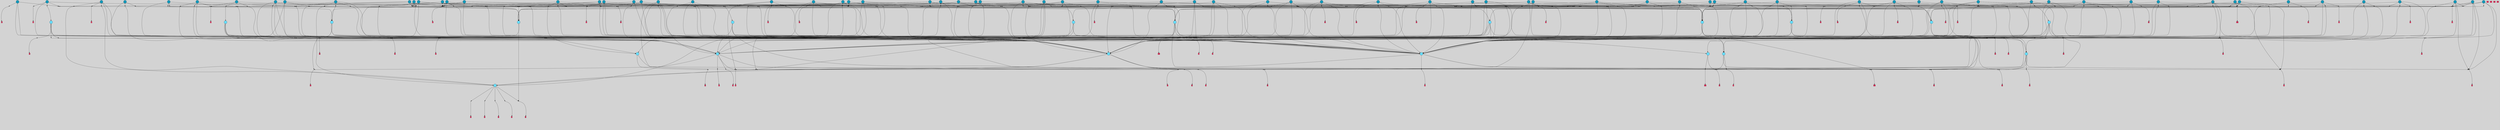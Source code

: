 // File exported with GEGELATI v1.3.1
// On the 2024-04-08 16:58:14
// With the File::TPGGraphDotExporter
digraph{
	graph[pad = "0.212, 0.055" bgcolor = lightgray]
	node[shape=circle style = filled label = ""]
		T3 [fillcolor="#66ddff"]
		T7 [fillcolor="#66ddff"]
		T9 [fillcolor="#66ddff"]
		T27 [fillcolor="#66ddff"]
		T82 [fillcolor="#66ddff"]
		T111 [fillcolor="#66ddff"]
		T129 [fillcolor="#66ddff"]
		T194 [fillcolor="#66ddff"]
		T319 [fillcolor="#66ddff"]
		T350 [fillcolor="#66ddff"]
		T413 [fillcolor="#66ddff"]
		T459 [fillcolor="#66ddff"]
		T557 [fillcolor="#66ddff"]
		T592 [fillcolor="#66ddff"]
		T613 [fillcolor="#66ddff"]
		T695 [fillcolor="#66ddff"]
		T753 [fillcolor="#1199bb"]
		T754 [fillcolor="#1199bb"]
		T767 [fillcolor="#66ddff"]
		T777 [fillcolor="#1199bb"]
		T796 [fillcolor="#66ddff"]
		T808 [fillcolor="#1199bb"]
		T833 [fillcolor="#1199bb"]
		T843 [fillcolor="#1199bb"]
		T853 [fillcolor="#1199bb"]
		T854 [fillcolor="#1199bb"]
		T857 [fillcolor="#1199bb"]
		T858 [fillcolor="#1199bb"]
		T717 [fillcolor="#1199bb"]
		T874 [fillcolor="#66ddff"]
		T879 [fillcolor="#1199bb"]
		T887 [fillcolor="#1199bb"]
		T890 [fillcolor="#1199bb"]
		T900 [fillcolor="#66ddff"]
		T904 [fillcolor="#1199bb"]
		T905 [fillcolor="#1199bb"]
		T907 [fillcolor="#1199bb"]
		T911 [fillcolor="#1199bb"]
		T916 [fillcolor="#1199bb"]
		T919 [fillcolor="#1199bb"]
		T920 [fillcolor="#1199bb"]
		T922 [fillcolor="#1199bb"]
		T926 [fillcolor="#1199bb"]
		T930 [fillcolor="#1199bb"]
		T931 [fillcolor="#1199bb"]
		T932 [fillcolor="#1199bb"]
		T933 [fillcolor="#1199bb"]
		T934 [fillcolor="#1199bb"]
		T271 [fillcolor="#1199bb"]
		T935 [fillcolor="#1199bb"]
		T936 [fillcolor="#1199bb"]
		T937 [fillcolor="#1199bb"]
		T938 [fillcolor="#1199bb"]
		T939 [fillcolor="#1199bb"]
		T941 [fillcolor="#1199bb"]
		T942 [fillcolor="#1199bb"]
		T943 [fillcolor="#1199bb"]
		T944 [fillcolor="#1199bb"]
		T945 [fillcolor="#1199bb"]
		T946 [fillcolor="#1199bb"]
		T947 [fillcolor="#1199bb"]
		T948 [fillcolor="#1199bb"]
		T949 [fillcolor="#1199bb"]
		T834 [fillcolor="#1199bb"]
		T653 [fillcolor="#1199bb"]
		T950 [fillcolor="#1199bb"]
		T952 [fillcolor="#1199bb"]
		T953 [fillcolor="#1199bb"]
		T954 [fillcolor="#1199bb"]
		T956 [fillcolor="#1199bb"]
		T957 [fillcolor="#1199bb"]
		T958 [fillcolor="#1199bb"]
		T959 [fillcolor="#1199bb"]
		T960 [fillcolor="#1199bb"]
		T961 [fillcolor="#1199bb"]
		T962 [fillcolor="#1199bb"]
		T963 [fillcolor="#1199bb"]
		T964 [fillcolor="#1199bb"]
		T966 [fillcolor="#1199bb"]
		T968 [fillcolor="#1199bb"]
		T970 [fillcolor="#1199bb"]
		T973 [fillcolor="#1199bb"]
		T976 [fillcolor="#1199bb"]
		T977 [fillcolor="#1199bb"]
		T978 [fillcolor="#1199bb"]
		T979 [fillcolor="#1199bb"]
		T980 [fillcolor="#1199bb"]
		T981 [fillcolor="#1199bb"]
		T982 [fillcolor="#1199bb"]
		T983 [fillcolor="#1199bb"]
		T985 [fillcolor="#1199bb"]
		T986 [fillcolor="#1199bb"]
		T987 [fillcolor="#1199bb"]
		T988 [fillcolor="#1199bb"]
		T989 [fillcolor="#1199bb"]
		T990 [fillcolor="#1199bb"]
		P11445 [fillcolor="#cccccc" shape=point] //6|
		I11445 [shape=box style=invis label="6|1&2|6#1|7&#92;n10|7&2|0#1|5&#92;n9|4&0|1#2|2&#92;n8|6&0|0#1|0&#92;n"]
		P11445 -> I11445[style=invis]
		A6993 [fillcolor="#ff3366" shape=box margin=0.03 width=0 height=0 label="3"]
		T3 -> P11445 -> A6993
		P11446 [fillcolor="#cccccc" shape=point] //3|
		I11446 [shape=box style=invis label="7|6&2|4#0|2&#92;n10|3&2|7#1|4&#92;n11|6&0|4#0|1&#92;n7|1&0|0#2|6&#92;n7|6&0|3#2|6&#92;n4|0&2|6#0|1&#92;n4|4&2|5#0|2&#92;n4|6&0|4#2|7&#92;n10|0&2|3#1|5&#92;n2|6&0|5#0|2&#92;n1|0&2|3#0|7&#92;n1|6&2|0#0|5&#92;n6|2&0|1#0|7&#92;n9|2&0|3#2|7&#92;n5|3&0|6#0|6&#92;n1|7&2|5#2|3&#92;n8|1&2|7#0|6&#92;n1|0&2|5#2|1&#92;n7|1&2|2#2|5&#92;n7|4&2|6#0|3&#92;n"]
		P11446 -> I11446[style=invis]
		A6994 [fillcolor="#ff3366" shape=box margin=0.03 width=0 height=0 label="4"]
		T3 -> P11446 -> A6994
		P11447 [fillcolor="#cccccc" shape=point] //-3|
		I11447 [shape=box style=invis label="1|6&2|7#0|7&#92;n10|2&0|7#1|3&#92;n9|6&2|7#2|2&#92;n5|3&0|7#0|7&#92;n1|6&2|3#0|0&#92;n2|3&2|3#2|2&#92;n5|1&2|6#0|6&#92;n"]
		P11447 -> I11447[style=invis]
		A6995 [fillcolor="#ff3366" shape=box margin=0.03 width=0 height=0 label="7"]
		T7 -> P11447 -> A6995
		P11448 [fillcolor="#cccccc" shape=point] //5|
		I11448 [shape=box style=invis label="0|5&2|3#0|1&#92;n0|6&2|1#2|4&#92;n6|2&2|6#0|7&#92;n7|4&0|3#0|1&#92;n5|4&0|7#1|6&#92;n9|1&0|5#2|2&#92;n6|3&2|3#1|7&#92;n11|7&2|4#1|6&#92;n2|5&0|1#0|0&#92;n4|7&0|0#0|2&#92;n6|2&0|6#0|0&#92;n2|1&2|6#2|4&#92;n10|0&2|0#1|0&#92;n6|6&2|4#0|6&#92;n"]
		P11448 -> I11448[style=invis]
		A6996 [fillcolor="#ff3366" shape=box margin=0.03 width=0 height=0 label="8"]
		T7 -> P11448 -> A6996
		P11449 [fillcolor="#cccccc" shape=point] //-6|
		I11449 [shape=box style=invis label="11|1&0|7#2|0&#92;n10|4&0|1#1|0&#92;n4|3&2|4#2|1&#92;n0|5&2|0#0|0&#92;n6|1&0|0#0|3&#92;n8|2&2|0#0|4&#92;n11|4&2|0#1|6&#92;n7|0&2|6#2|3&#92;n5|3&2|6#2|0&#92;n2|0&2|0#0|4&#92;n"]
		P11449 -> I11449[style=invis]
		A6997 [fillcolor="#ff3366" shape=box margin=0.03 width=0 height=0 label="9"]
		T9 -> P11449 -> A6997
		P11450 [fillcolor="#cccccc" shape=point] //2|
		I11450 [shape=box style=invis label="6|3&2|7#1|4&#92;n8|6&0|0#2|5&#92;n2|1&0|2#0|3&#92;n8|7&0|6#0|4&#92;n2|1&2|0#0|1&#92;n0|0&2|2#2|3&#92;n6|6&0|7#2|1&#92;n6|1&0|7#2|6&#92;n5|4&2|7#0|4&#92;n0|3&0|4#2|0&#92;n11|0&2|0#2|5&#92;n4|5&2|5#2|4&#92;n5|7&0|6#0|4&#92;n9|7&2|5#0|3&#92;n5|4&2|1#0|3&#92;n5|3&0|1#1|7&#92;n0|4&0|3#2|5&#92;n"]
		P11450 -> I11450[style=invis]
		A6998 [fillcolor="#ff3366" shape=box margin=0.03 width=0 height=0 label="10"]
		T9 -> P11450 -> A6998
		P11451 [fillcolor="#cccccc" shape=point] //2|
		I11451 [shape=box style=invis label="9|1&2|3#0|1&#92;n5|2&2|0#2|4&#92;n3|6&2|5#2|7&#92;n7|0&2|5#0|4&#92;n1|2&0|3#0|5&#92;n7|3&2|7#0|0&#92;n"]
		P11451 -> I11451[style=invis]
		A6999 [fillcolor="#ff3366" shape=box margin=0.03 width=0 height=0 label="2"]
		T27 -> P11451 -> A6999
		P11452 [fillcolor="#cccccc" shape=point] //-6|
		I11452 [shape=box style=invis label="7|5&0|4#0|4&#92;n11|0&2|5#2|1&#92;n"]
		P11452 -> I11452[style=invis]
		A7000 [fillcolor="#ff3366" shape=box margin=0.03 width=0 height=0 label="3"]
		T27 -> P11452 -> A7000
		T27 -> P11446
		P11453 [fillcolor="#cccccc" shape=point] //0|
		I11453 [shape=box style=invis label="2|5&0|1#0|6&#92;n6|1&2|2#2|7&#92;n8|0&0|3#1|4&#92;n4|3&2|5#2|4&#92;n8|1&2|4#0|0&#92;n6|6&0|1#2|6&#92;n11|7&2|4#2|5&#92;n6|2&2|4#0|2&#92;n8|5&2|4#2|4&#92;n2|1&2|1#2|2&#92;n2|7&2|5#2|6&#92;n9|7&0|5#0|4&#92;n1|2&0|5#2|6&#92;n4|2&2|3#2|7&#92;n3|3&2|1#0|2&#92;n"]
		P11453 -> I11453[style=invis]
		A7001 [fillcolor="#ff3366" shape=box margin=0.03 width=0 height=0 label="5"]
		T27 -> P11453 -> A7001
		P11454 [fillcolor="#cccccc" shape=point] //0|
		I11454 [shape=box style=invis label="4|0&0|3#2|7&#92;n10|2&0|3#1|7&#92;n3|5&0|2#0|3&#92;n4|5&0|0#2|1&#92;n10|7&2|0#1|2&#92;n5|3&2|3#1|6&#92;n9|5&2|0#0|4&#92;n5|4&2|7#0|2&#92;n10|3&2|7#1|4&#92;n7|2&0|1#2|6&#92;n8|6&0|5#0|5&#92;n8|7&2|3#0|5&#92;n2|6&2|4#0|0&#92;n"]
		P11454 -> I11454[style=invis]
		A7002 [fillcolor="#ff3366" shape=box margin=0.03 width=0 height=0 label="5"]
		T27 -> P11454 -> A7002
		P11455 [fillcolor="#cccccc" shape=point] //6|
		I11455 [shape=box style=invis label="7|0&2|5#1|2&#92;n10|6&2|1#1|3&#92;n7|5&0|2#0|7&#92;n10|7&0|1#1|5&#92;n4|6&2|5#0|5&#92;n4|4&0|7#2|7&#92;n"]
		P11455 -> I11455[style=invis]
		A7003 [fillcolor="#ff3366" shape=box margin=0.03 width=0 height=0 label="7"]
		T82 -> P11455 -> A7003
		P11456 [fillcolor="#cccccc" shape=point] //6|
		I11456 [shape=box style=invis label="0|5&2|3#0|1&#92;n0|6&2|1#2|4&#92;n9|1&0|5#2|2&#92;n7|4&0|3#0|1&#92;n5|4&0|7#1|6&#92;n2|5&0|1#0|0&#92;n6|3&2|3#1|7&#92;n11|7&2|4#1|6&#92;n6|2&2|6#0|1&#92;n4|7&0|0#0|2&#92;n6|2&0|6#0|0&#92;n9|1&2|6#2|4&#92;n10|0&2|0#1|0&#92;n6|6&2|4#0|6&#92;n"]
		P11456 -> I11456[style=invis]
		A7004 [fillcolor="#ff3366" shape=box margin=0.03 width=0 height=0 label="8"]
		T82 -> P11456 -> A7004
		T82 -> P11449
		P11457 [fillcolor="#cccccc" shape=point] //-5|
		I11457 [shape=box style=invis label="0|0&2|3#0|2&#92;n10|5&0|6#1|3&#92;n7|3&0|6#2|3&#92;n3|4&0|6#0|6&#92;n10|5&0|2#1|1&#92;n5|0&0|1#0|3&#92;n6|6&2|5#1|5&#92;n7|4&0|2#1|7&#92;n5|7&0|1#2|5&#92;n1|5&0|0#0|3&#92;n7|5&2|1#2|6&#92;n9|0&0|2#0|0&#92;n4|0&2|4#0|0&#92;n4|6&0|0#2|3&#92;n3|1&0|6#2|5&#92;n7|7&2|1#2|3&#92;n9|4&2|2#0|6&#92;n"]
		P11457 -> I11457[style=invis]
		T111 -> P11457 -> T9
		P11458 [fillcolor="#cccccc" shape=point] //7|
		I11458 [shape=box style=invis label="7|4&2|1#2|0&#92;n4|1&2|4#2|3&#92;n5|0&2|0#2|2&#92;n6|1&2|4#2|6&#92;n"]
		P11458 -> I11458[style=invis]
		A7005 [fillcolor="#ff3366" shape=box margin=0.03 width=0 height=0 label="9"]
		T111 -> P11458 -> A7005
		P11459 [fillcolor="#cccccc" shape=point] //2|
		I11459 [shape=box style=invis label="3|0&2|0#0|1&#92;n11|2&0|7#1|6&#92;n8|7&2|4#0|5&#92;n5|3&0|2#2|6&#92;n4|4&2|4#2|6&#92;n3|0&0|7#0|1&#92;n2|7&2|2#2|5&#92;n9|3&2|6#2|7&#92;n7|7&0|0#0|4&#92;n6|1&2|4#1|3&#92;n5|4&2|0#1|6&#92;n1|3&0|7#0|4&#92;n"]
		P11459 -> I11459[style=invis]
		A7006 [fillcolor="#ff3366" shape=box margin=0.03 width=0 height=0 label="7"]
		T111 -> P11459 -> A7006
		T111 -> P11449
		P11460 [fillcolor="#cccccc" shape=point] //8|
		I11460 [shape=box style=invis label="9|0&0|1#2|0&#92;n10|1&2|5#1|4&#92;n8|2&2|6#0|4&#92;n2|4&2|5#2|3&#92;n4|2&2|2#0|2&#92;n7|5&0|2#0|0&#92;n8|2&2|1#1|3&#92;n8|7&0|7#2|1&#92;n1|1&0|0#0|7&#92;n5|6&2|5#1|0&#92;n6|6&2|5#0|0&#92;n11|4&0|3#2|6&#92;n4|2&2|4#0|7&#92;n5|6&0|1#2|0&#92;n11|3&0|2#0|7&#92;n"]
		P11460 -> I11460[style=invis]
		A7007 [fillcolor="#ff3366" shape=box margin=0.03 width=0 height=0 label="6"]
		T129 -> P11460 -> A7007
		P11461 [fillcolor="#cccccc" shape=point] //5|
		I11461 [shape=box style=invis label="3|0&2|0#0|1&#92;n3|0&0|7#0|1&#92;n5|3&0|2#2|6&#92;n4|4&2|4#2|6&#92;n11|2&0|7#1|6&#92;n2|7&2|2#2|5&#92;n9|3&2|6#2|7&#92;n7|7&0|0#0|4&#92;n6|1&2|4#2|3&#92;n5|4&2|0#1|6&#92;n1|3&0|7#0|4&#92;n"]
		P11461 -> I11461[style=invis]
		A7008 [fillcolor="#ff3366" shape=box margin=0.03 width=0 height=0 label="7"]
		T129 -> P11461 -> A7008
		P11462 [fillcolor="#cccccc" shape=point] //10|
		I11462 [shape=box style=invis label="4|5&2|7#2|1&#92;n1|7&2|3#0|6&#92;n3|5&2|2#0|3&#92;n10|3&0|7#1|4&#92;n7|1&0|4#2|6&#92;n10|2&0|3#1|7&#92;n9|5&2|0#0|4&#92;n4|0&0|3#2|7&#92;n11|4&2|6#1|2&#92;n5|4&2|7#0|2&#92;n2|6&2|4#0|0&#92;n6|5&0|7#2|1&#92;n5|3&2|3#1|6&#92;n10|7&2|0#1|2&#92;n"]
		P11462 -> I11462[style=invis]
		A7009 [fillcolor="#ff3366" shape=box margin=0.03 width=0 height=0 label="5"]
		T129 -> P11462 -> A7009
		P11463 [fillcolor="#cccccc" shape=point] //5|
		I11463 [shape=box style=invis label="9|4&2|3#1|3&#92;n0|4&2|4#0|5&#92;n6|1&2|6#2|5&#92;n4|0&0|5#2|0&#92;n"]
		P11463 -> I11463[style=invis]
		A7010 [fillcolor="#ff3366" shape=box margin=0.03 width=0 height=0 label="7"]
		T129 -> P11463 -> A7010
		P11464 [fillcolor="#cccccc" shape=point] //6|
		I11464 [shape=box style=invis label="9|4&2|7#0|6&#92;n8|4&0|1#1|0&#92;n1|3&0|0#2|1&#92;n2|4&0|6#2|2&#92;n5|1&2|5#0|7&#92;n3|0&0|3#2|6&#92;n2|2&2|6#0|2&#92;n8|4&0|4#2|2&#92;n5|1&2|4#0|3&#92;n9|4&0|6#0|6&#92;n5|0&2|2#1|5&#92;n11|7&0|0#1|1&#92;n0|4&0|3#0|3&#92;n7|7&2|4#2|5&#92;n1|5&0|1#2|1&#92;n"]
		P11464 -> I11464[style=invis]
		A7011 [fillcolor="#ff3366" shape=box margin=0.03 width=0 height=0 label="1"]
		T129 -> P11464 -> A7011
		P11465 [fillcolor="#cccccc" shape=point] //5|
		I11465 [shape=box style=invis label="3|0&2|0#2|1&#92;n3|0&0|7#0|1&#92;n5|3&0|2#2|6&#92;n4|4&2|4#2|6&#92;n5|4&2|0#1|6&#92;n2|7&2|2#2|5&#92;n1|3&0|7#0|4&#92;n11|6&2|2#0|7&#92;n7|7&0|0#0|4&#92;n6|1&2|4#2|3&#92;n11|0&0|7#1|6&#92;n9|3&2|6#2|7&#92;n"]
		P11465 -> I11465[style=invis]
		A7012 [fillcolor="#ff3366" shape=box margin=0.03 width=0 height=0 label="7"]
		T194 -> P11465 -> A7012
		P11466 [fillcolor="#cccccc" shape=point] //4|
		I11466 [shape=box style=invis label="7|1&0|6#0|1&#92;n6|7&2|7#1|7&#92;n10|1&2|1#1|1&#92;n9|6&2|2#1|4&#92;n4|7&0|4#2|2&#92;n9|6&0|5#1|1&#92;n10|0&2|6#1|6&#92;n5|1&0|1#2|3&#92;n10|1&0|5#1|0&#92;n3|4&2|3#0|0&#92;n8|2&0|5#2|4&#92;n1|6&2|0#0|0&#92;n2|3&0|1#2|6&#92;n5|2&2|2#1|6&#92;n2|2&0|1#2|1&#92;n3|1&2|7#0|3&#92;n6|7&2|3#0|4&#92;n"]
		P11466 -> I11466[style=invis]
		A7013 [fillcolor="#ff3366" shape=box margin=0.03 width=0 height=0 label="10"]
		T194 -> P11466 -> A7013
		P11467 [fillcolor="#cccccc" shape=point] //-4|
		I11467 [shape=box style=invis label="0|4&0|0#2|7&#92;n8|5&2|4#2|4&#92;n4|3&2|5#2|4&#92;n11|7&2|2#2|5&#92;n6|5&2|2#2|7&#92;n3|2&0|7#0|7&#92;n3|3&2|1#0|3&#92;n2|6&0|3#2|5&#92;n0|1&2|6#2|2&#92;n8|2&0|0#1|6&#92;n0|7&0|5#0|4&#92;n9|5&0|3#2|7&#92;n2|7&2|5#2|6&#92;n9|0&2|0#0|1&#92;n1|2&2|4#0|2&#92;n"]
		P11467 -> I11467[style=invis]
		T194 -> P11467 -> T27
		P11468 [fillcolor="#cccccc" shape=point] //7|
		I11468 [shape=box style=invis label="7|4&2|7#0|4&#92;n4|6&0|1#2|5&#92;n2|1&2|3#0|0&#92;n4|3&2|0#0|1&#92;n0|0&2|7#2|7&#92;n7|7&0|5#2|3&#92;n5|0&2|1#2|2&#92;n10|0&0|4#1|2&#92;n4|4&0|7#0|0&#92;n6|7&0|2#0|1&#92;n1|4&2|5#0|4&#92;n"]
		P11468 -> I11468[style=invis]
		A7014 [fillcolor="#ff3366" shape=box margin=0.03 width=0 height=0 label="0"]
		T194 -> P11468 -> A7014
		P11469 [fillcolor="#cccccc" shape=point] //9|
		I11469 [shape=box style=invis label="11|0&2|0#1|1&#92;n3|6&0|6#0|0&#92;n1|4&0|0#2|4&#92;n7|5&2|2#1|3&#92;n11|7&2|6#1|7&#92;n5|2&0|6#1|5&#92;n9|5&0|6#0|3&#92;n2|2&2|7#0|5&#92;n9|3&2|2#2|0&#92;n11|0&2|7#0|1&#92;n1|1&2|0#0|1&#92;n6|6&0|6#1|2&#92;n9|7&0|1#0|3&#92;n2|0&2|4#2|5&#92;n2|4&2|2#0|0&#92;n6|1&2|1#1|7&#92;n10|7&2|5#1|6&#92;n11|5&2|7#2|4&#92;n"]
		P11469 -> I11469[style=invis]
		A7015 [fillcolor="#ff3366" shape=box margin=0.03 width=0 height=0 label="1"]
		T319 -> P11469 -> A7015
		T319 -> P11463
		P11470 [fillcolor="#cccccc" shape=point] //9|
		I11470 [shape=box style=invis label="9|6&2|0#1|3&#92;n7|1&0|3#0|4&#92;n9|6&2|0#0|1&#92;n1|5&0|0#0|5&#92;n8|6&2|4#0|0&#92;n7|4&2|4#0|7&#92;n6|0&2|4#2|0&#92;n7|7&2|4#2|2&#92;n"]
		P11470 -> I11470[style=invis]
		A7016 [fillcolor="#ff3366" shape=box margin=0.03 width=0 height=0 label="5"]
		T319 -> P11470 -> A7016
		T319 -> P11467
		P11471 [fillcolor="#cccccc" shape=point] //-4|
		I11471 [shape=box style=invis label="11|3&0|7#1|7&#92;n11|7&0|7#2|7&#92;n5|3&0|3#2|0&#92;n0|1&2|2#0|4&#92;n0|0&0|4#2|5&#92;n6|3&2|1#2|3&#92;n11|7&0|0#0|4&#92;n0|0&0|0#0|2&#92;n1|1&0|4#0|3&#92;n6|5&2|7#1|2&#92;n6|6&0|3#2|7&#92;n6|2&0|4#0|0&#92;n5|5&2|6#0|5&#92;n"]
		P11471 -> I11471[style=invis]
		A7017 [fillcolor="#ff3366" shape=box margin=0.03 width=0 height=0 label="8"]
		T319 -> P11471 -> A7017
		T350 -> P11467
		T350 -> P11468
		P11472 [fillcolor="#cccccc" shape=point] //3|
		I11472 [shape=box style=invis label="5|4&2|7#0|1&#92;n0|6&0|6#2|2&#92;n9|5&2|2#2|0&#92;n3|6&2|7#0|2&#92;n3|5&0|0#0|6&#92;n2|6&0|6#2|2&#92;n2|6&2|2#0|0&#92;n5|1&0|4#0|5&#92;n2|6&0|5#2|5&#92;n1|0&0|7#2|2&#92;n4|7&0|6#2|4&#92;n7|3&0|6#2|5&#92;n1|1&0|1#0|3&#92;n"]
		P11472 -> I11472[style=invis]
		A7018 [fillcolor="#ff3366" shape=box margin=0.03 width=0 height=0 label="1"]
		T350 -> P11472 -> A7018
		P11473 [fillcolor="#cccccc" shape=point] //-2|
		I11473 [shape=box style=invis label="2|0&2|3#2|5&#92;n10|3&2|7#1|4&#92;n8|1&2|7#0|6&#92;n7|6&0|3#2|6&#92;n4|0&2|6#0|1&#92;n4|4&2|5#0|2&#92;n4|6&0|2#2|7&#92;n7|6&2|4#0|2&#92;n11|7&2|7#0|3&#92;n6|6&0|3#0|6&#92;n1|6&2|0#0|5&#92;n11|6&0|4#0|1&#92;n2|6&0|5#0|2&#92;n6|2&0|1#0|7&#92;n9|2&0|3#2|7&#92;n5|3&0|6#0|6&#92;n7|1&2|2#2|5&#92;n1|0&2|3#0|7&#92;n1|0&2|5#0|1&#92;n3|4&2|6#0|3&#92;n"]
		P11473 -> I11473[style=invis]
		A7019 [fillcolor="#ff3366" shape=box margin=0.03 width=0 height=0 label="4"]
		T350 -> P11473 -> A7019
		T350 -> P11468
		P11474 [fillcolor="#cccccc" shape=point] //-4|
		I11474 [shape=box style=invis label="1|5&2|1#2|4&#92;n3|0&2|3#2|6&#92;n0|3&0|0#0|1&#92;n8|6&2|5#1|5&#92;n9|7&2|5#2|0&#92;n4|1&0|7#2|2&#92;n4|2&0|3#0|0&#92;n"]
		P11474 -> I11474[style=invis]
		A7020 [fillcolor="#ff3366" shape=box margin=0.03 width=0 height=0 label="2"]
		T413 -> P11474 -> A7020
		T413 -> P11456
		P11475 [fillcolor="#cccccc" shape=point] //-4|
		I11475 [shape=box style=invis label="7|5&2|2#0|7&#92;n9|6&2|3#0|3&#92;n10|6&2|1#1|0&#92;n8|0&0|5#1|3&#92;n7|5&0|5#1|5&#92;n5|1&2|5#2|1&#92;n"]
		P11475 -> I11475[style=invis]
		A7021 [fillcolor="#ff3366" shape=box margin=0.03 width=0 height=0 label="7"]
		T413 -> P11475 -> A7021
		T413 -> P11466
		P11476 [fillcolor="#cccccc" shape=point] //-5|
		I11476 [shape=box style=invis label="7|7&2|4#0|6&#92;n8|5&2|1#0|3&#92;n0|0&0|0#2|7&#92;n2|2&0|5#2|4&#92;n1|0&2|5#0|2&#92;n11|1&2|3#0|5&#92;n2|7&2|0#2|3&#92;n9|4&2|7#1|2&#92;n5|5&0|7#0|5&#92;n"]
		P11476 -> I11476[style=invis]
		T413 -> P11476 -> T319
		T459 -> P11474
		T459 -> P11475
		T459 -> P11466
		T459 -> P11476
		P11477 [fillcolor="#cccccc" shape=point] //8|
		I11477 [shape=box style=invis label="6|5&2|5#0|4&#92;n9|0&0|5#0|7&#92;n2|6&0|4#2|4&#92;n7|1&0|3#0|2&#92;n1|4&2|4#0|3&#92;n3|2&2|2#0|3&#92;n"]
		P11477 -> I11477[style=invis]
		T459 -> P11477 -> T350
		T557 -> P11476
		T557 -> P11445
		T557 -> P11466
		P11478 [fillcolor="#cccccc" shape=point] //4|
		I11478 [shape=box style=invis label="7|1&0|6#0|1&#92;n5|2&2|5#1|6&#92;n10|1&2|1#1|1&#92;n9|6&2|2#1|4&#92;n4|7&0|4#2|2&#92;n9|6&0|4#1|1&#92;n10|0&2|6#1|6&#92;n5|1&0|1#2|3&#92;n1|6&2|0#0|1&#92;n8|2&0|5#2|4&#92;n3|4&2|3#0|0&#92;n10|1&0|5#1|0&#92;n2|2&0|1#2|1&#92;n3|1&2|7#0|3&#92;n"]
		P11478 -> I11478[style=invis]
		A7022 [fillcolor="#ff3366" shape=box margin=0.03 width=0 height=0 label="10"]
		T557 -> P11478 -> A7022
		P11479 [fillcolor="#cccccc" shape=point] //1|
		I11479 [shape=box style=invis label="10|5&2|0#1|7&#92;n9|2&2|7#2|2&#92;n9|0&2|5#2|1&#92;n"]
		P11479 -> I11479[style=invis]
		A7023 [fillcolor="#ff3366" shape=box margin=0.03 width=0 height=0 label="3"]
		T557 -> P11479 -> A7023
		T592 -> P11476
		T592 -> P11466
		T592 -> P11478
		T592 -> P11479
		P11480 [fillcolor="#cccccc" shape=point] //-6|
		I11480 [shape=box style=invis label="0|3&2|3#2|0&#92;n3|7&2|2#2|6&#92;n11|5&2|6#0|2&#92;n5|5&2|6#2|0&#92;n3|0&0|6#0|3&#92;n4|7&0|7#2|7&#92;n7|2&2|5#1|5&#92;n9|4&2|3#1|5&#92;n2|5&2|7#2|4&#92;n1|2&0|5#0|1&#92;n5|4&2|4#1|3&#92;n7|0&0|7#1|1&#92;n9|3&0|6#1|4&#92;n"]
		P11480 -> I11480[style=invis]
		A7024 [fillcolor="#ff3366" shape=box margin=0.03 width=0 height=0 label="5"]
		T592 -> P11480 -> A7024
		P11481 [fillcolor="#cccccc" shape=point] //4|
		I11481 [shape=box style=invis label="0|5&2|3#0|1&#92;n0|6&2|1#0|4&#92;n6|6&2|4#0|6&#92;n4|4&0|6#0|3&#92;n10|0&2|0#1|5&#92;n2|5&0|1#0|0&#92;n7|4&0|3#0|1&#92;n11|7&2|4#1|6&#92;n1|1&0|5#2|2&#92;n6|2&2|6#0|1&#92;n1|2&0|6#0|0&#92;n9|3&2|0#0|0&#92;n9|2&2|6#2|4&#92;n7|4&0|0#2|1&#92;n6|3&2|3#1|7&#92;n0|0&2|4#2|5&#92;n"]
		P11481 -> I11481[style=invis]
		A7025 [fillcolor="#ff3366" shape=box margin=0.03 width=0 height=0 label="8"]
		T613 -> P11481 -> A7025
		T613 -> P11475
		P11482 [fillcolor="#cccccc" shape=point] //2|
		I11482 [shape=box style=invis label="7|7&2|4#0|6&#92;n8|5&2|1#0|3&#92;n9|7&2|2#2|2&#92;n0|0&0|0#2|7&#92;n1|0&2|5#0|2&#92;n2|2&0|5#2|4&#92;n11|1&2|3#0|5&#92;n2|7&2|1#2|3&#92;n9|4&2|7#1|2&#92;n5|0&0|7#0|5&#92;n"]
		P11482 -> I11482[style=invis]
		T613 -> P11482 -> T319
		T613 -> P11462
		P11483 [fillcolor="#cccccc" shape=point] //8|
		I11483 [shape=box style=invis label="11|4&2|0#1|6&#92;n4|3&0|6#0|5&#92;n3|0&2|6#0|3&#92;n9|3&2|5#0|5&#92;n2|6&0|6#2|1&#92;n9|7&0|5#1|4&#92;n"]
		P11483 -> I11483[style=invis]
		T613 -> P11483 -> T194
		P11484 [fillcolor="#cccccc" shape=point] //-5|
		I11484 [shape=box style=invis label="0|5&2|3#0|1&#92;n0|6&2|1#2|4&#92;n6|2&2|6#0|7&#92;n9|0&2|7#1|1&#92;n7|4&0|3#0|1&#92;n3|5&2|7#0|6&#92;n11|7&2|3#1|6&#92;n2|1&2|6#2|4&#92;n5|0&0|7#1|6&#92;n2|5&0|1#0|0&#92;n4|7&0|0#0|2&#92;n6|2&0|6#0|0&#92;n9|1&2|5#2|2&#92;n10|0&0|0#1|0&#92;n2|7&2|6#0|3&#92;n6|6&2|4#0|6&#92;n"]
		P11484 -> I11484[style=invis]
		T695 -> P11484 -> T129
		P11485 [fillcolor="#cccccc" shape=point] //-5|
		I11485 [shape=box style=invis label="11|4&2|0#1|6&#92;n2|6&0|6#2|1&#92;n9|1&2|5#0|5&#92;n3|0&2|6#0|3&#92;n9|7&0|5#1|4&#92;n"]
		P11485 -> I11485[style=invis]
		T695 -> P11485 -> T194
		P11486 [fillcolor="#cccccc" shape=point] //4|
		I11486 [shape=box style=invis label="0|5&2|3#0|1&#92;n0|6&2|1#2|4&#92;n6|2&2|6#0|7&#92;n9|1&2|5#2|2&#92;n7|4&0|3#0|1&#92;n11|7&2|4#1|6&#92;n9|0&2|7#1|1&#92;n5|4&0|7#1|6&#92;n2|5&0|1#0|0&#92;n4|7&0|0#0|2&#92;n6|2&0|6#0|0&#92;n2|1&2|6#2|4&#92;n10|0&0|0#1|0&#92;n2|7&2|6#0|3&#92;n6|6&2|4#0|6&#92;n"]
		P11486 -> I11486[style=invis]
		T695 -> P11486 -> T129
		P11487 [fillcolor="#cccccc" shape=point] //9|
		I11487 [shape=box style=invis label="8|0&0|5#0|1&#92;n0|6&2|0#0|7&#92;n5|7&0|1#1|4&#92;n5|1&0|6#2|7&#92;n11|3&0|7#1|6&#92;n10|2&2|5#1|6&#92;n10|0&0|3#1|4&#92;n0|0&2|5#0|7&#92;n0|0&2|5#0|1&#92;n0|4&2|2#2|3&#92;n11|7&2|5#0|5&#92;n"]
		P11487 -> I11487[style=invis]
		T695 -> P11487 -> T7
		T753 -> P11486
		P11488 [fillcolor="#cccccc" shape=point] //4|
		I11488 [shape=box style=invis label="10|0&2|3#1|5&#92;n7|1&0|0#2|6&#92;n1|0&2|3#0|7&#92;n4|0&2|6#0|1&#92;n5|3&0|6#0|6&#92;n1|7&2|5#2|0&#92;n7|6&2|4#0|1&#92;n7|6&0|4#2|6&#92;n2|6&0|5#0|2&#92;n1|6&2|0#0|5&#92;n6|2&0|1#0|7&#92;n9|2&0|3#2|7&#92;n4|4&2|0#0|2&#92;n4|6&0|4#2|7&#92;n8|1&2|7#0|6&#92;n11|4&2|0#2|3&#92;n1|0&2|5#0|1&#92;n7|1&2|2#2|5&#92;n4|2&2|5#2|2&#92;n"]
		P11488 -> I11488[style=invis]
		T753 -> P11488 -> T459
		P11489 [fillcolor="#cccccc" shape=point] //-8|
		I11489 [shape=box style=invis label="6|0&2|1#2|4&#92;n1|3&2|6#0|2&#92;n10|5&2|1#1|7&#92;n7|7&2|3#0|6&#92;n9|1&2|3#0|0&#92;n11|2&2|4#2|0&#92;n5|2&0|2#1|1&#92;n1|6&0|4#2|4&#92;n7|4&0|6#2|3&#92;n"]
		P11489 -> I11489[style=invis]
		A7026 [fillcolor="#ff3366" shape=box margin=0.03 width=0 height=0 label="0"]
		T753 -> P11489 -> A7026
		P11490 [fillcolor="#cccccc" shape=point] //-9|
		I11490 [shape=box style=invis label="7|6&0|7#1|2&#92;n2|7&2|7#2|6&#92;n10|6&0|0#1|1&#92;n1|4&2|6#0|6&#92;n11|0&0|6#1|2&#92;n10|4&2|0#1|0&#92;n5|2&0|5#1|5&#92;n10|4&0|5#1|7&#92;n6|0&0|4#2|7&#92;n11|0&2|6#2|3&#92;n8|4&2|1#1|5&#92;n4|5&2|7#0|6&#92;n0|3&2|4#0|1&#92;n10|0&0|2#1|4&#92;n1|5&0|7#0|3&#92;n"]
		P11490 -> I11490[style=invis]
		T753 -> P11490 -> T111
		P11491 [fillcolor="#cccccc" shape=point] //3|
		I11491 [shape=box style=invis label="0|0&2|3#0|1&#92;n0|6&2|1#2|4&#92;n6|2&2|6#0|7&#92;n4|7&0|0#0|2&#92;n7|4&0|3#0|1&#92;n11|7&2|4#1|6&#92;n9|0&2|7#1|1&#92;n5|4&0|7#1|6&#92;n2|5&0|1#0|0&#92;n9|1&2|5#2|2&#92;n6|2&0|6#0|0&#92;n2|1&2|6#2|4&#92;n10|0&0|0#1|0&#92;n2|7&2|6#0|3&#92;n6|6&2|4#0|6&#92;n"]
		P11491 -> I11491[style=invis]
		T754 -> P11491 -> T695
		P11492 [fillcolor="#cccccc" shape=point] //8|
		I11492 [shape=box style=invis label="11|4&2|4#1|6&#92;n9|3&2|5#0|5&#92;n3|0&2|6#0|3&#92;n4|3&0|6#0|5&#92;n2|6&0|6#2|1&#92;n9|7&0|5#1|4&#92;n"]
		P11492 -> I11492[style=invis]
		T754 -> P11492 -> T194
		P11493 [fillcolor="#cccccc" shape=point] //0|
		I11493 [shape=box style=invis label="4|3&0|6#0|3&#92;n5|7&2|3#2|2&#92;n5|6&0|7#1|2&#92;n1|4&2|6#0|3&#92;n11|1&0|4#2|6&#92;n9|5&2|4#1|4&#92;n2|4&0|5#0|7&#92;n10|0&0|6#1|2&#92;n3|1&0|6#0|2&#92;n2|7&2|7#2|6&#92;n5|2&0|5#1|5&#92;n10|4&2|5#1|7&#92;n10|6&2|0#1|4&#92;n8|4&2|1#2|5&#92;n4|0&0|4#2|4&#92;n4|5&2|7#0|6&#92;n11|5&2|6#2|3&#92;n0|3&0|5#0|1&#92;n"]
		P11493 -> I11493[style=invis]
		T754 -> P11493 -> T111
		P11494 [fillcolor="#cccccc" shape=point] //6|
		I11494 [shape=box style=invis label="0|5&0|3#0|2&#92;n5|7&0|4#0|1&#92;n10|0&2|2#1|2&#92;n8|7&2|0#1|7&#92;n10|6&2|2#1|5&#92;n"]
		P11494 -> I11494[style=invis]
		A7027 [fillcolor="#ff3366" shape=box margin=0.03 width=0 height=0 label="2"]
		T767 -> P11494 -> A7027
		T767 -> P11483
		P11495 [fillcolor="#cccccc" shape=point] //-1|
		I11495 [shape=box style=invis label="2|1&2|6#2|4&#92;n2|3&2|4#2|7&#92;n0|4&2|5#0|1&#92;n5|7&2|1#2|3&#92;n0|6&2|1#2|4&#92;n7|4&0|3#0|1&#92;n10|0&0|0#1|0&#92;n9|1&0|5#2|2&#92;n5|4&0|7#1|6&#92;n2|5&0|1#0|0&#92;n4|7&0|0#0|4&#92;n6|2&0|6#0|0&#92;n9|0&2|7#1|1&#92;n11|7&2|4#1|1&#92;n"]
		P11495 -> I11495[style=invis]
		T767 -> P11495 -> T129
		P11496 [fillcolor="#cccccc" shape=point] //6|
		I11496 [shape=box style=invis label="1|4&2|6#0|3&#92;n11|7&0|6#2|3&#92;n5|7&2|3#2|2&#92;n11|1&0|4#2|6&#92;n8|7&0|4#2|1&#92;n9|6&2|4#1|4&#92;n3|2&2|2#0|6&#92;n2|4&0|5#0|7&#92;n10|0&0|1#1|2&#92;n2|7&2|7#2|6&#92;n4|3&0|6#0|3&#92;n5|0&0|5#1|5&#92;n10|6&2|0#1|4&#92;n8|4&2|1#2|5&#92;n1|4&2|7#2|0&#92;n4|3&0|4#2|4&#92;n4|5&2|7#0|6&#92;n11|5&2|6#2|6&#92;n0|3&0|5#0|1&#92;n"]
		P11496 -> I11496[style=invis]
		T767 -> P11496 -> T129
		T767 -> P11475
		P11497 [fillcolor="#cccccc" shape=point] //-9|
		I11497 [shape=box style=invis label="1|7&0|2#0|4&#92;n0|3&2|3#2|2&#92;n1|7&2|1#2|6&#92;n4|5&2|1#0|0&#92;n2|5&2|0#0|2&#92;n1|0&2|2#2|5&#92;n8|6&0|0#1|5&#92;n1|3&0|3#2|3&#92;n6|5&2|6#2|7&#92;n10|3&2|5#1|5&#92;n3|7&2|5#2|2&#92;n3|5&2|1#0|3&#92;n6|7&2|2#1|1&#92;n8|1&2|3#0|5&#92;n"]
		P11497 -> I11497[style=invis]
		T777 -> P11497 -> T459
		P11498 [fillcolor="#cccccc" shape=point] //9|
		I11498 [shape=box style=invis label="0|3&0|3#0|1&#92;n10|0&0|6#1|2&#92;n4|3&0|6#0|3&#92;n11|4&2|4#2|7&#92;n3|3&0|2#0|1&#92;n9|6&2|7#1|6&#92;n7|0&0|1#1|7&#92;n9|1&2|4#1|4&#92;n8|2&2|4#0|0&#92;n9|4&0|4#2|1&#92;n6|7&0|4#1|4&#92;n1|4&2|6#0|3&#92;n5|2&0|7#1|5&#92;n5|7&2|3#2|2&#92;n4|1&2|7#0|4&#92;n10|4&2|1#1|7&#92;n2|7&2|7#2|6&#92;n9|6&0|4#2|4&#92;n"]
		P11498 -> I11498[style=invis]
		T777 -> P11498 -> T111
		P11499 [fillcolor="#cccccc" shape=point] //8|
		I11499 [shape=box style=invis label="11|5&0|6#2|6&#92;n0|0&2|6#2|0&#92;n11|7&0|6#2|3&#92;n5|0&0|5#1|5&#92;n11|1&0|4#2|6&#92;n9|6&2|4#1|4&#92;n3|1&2|3#0|6&#92;n4|3&0|6#0|3&#92;n10|0&0|1#1|2&#92;n0|3&0|5#2|1&#92;n1|4&2|6#0|3&#92;n5|7&2|3#2|1&#92;n10|6&2|0#1|4&#92;n8|4&2|1#2|5&#92;n5|2&2|0#2|4&#92;n1|4&2|7#2|0&#92;n4|3&0|4#2|4&#92;n4|5&2|7#0|6&#92;n2|7&2|7#2|6&#92;n2|4&0|5#0|7&#92;n"]
		P11499 -> I11499[style=invis]
		T777 -> P11499 -> T129
		T777 -> P11486
		P11500 [fillcolor="#cccccc" shape=point] //-9|
		I11500 [shape=box style=invis label="11|7&2|1#2|1&#92;n10|7&2|6#1|5&#92;n5|3&0|5#1|3&#92;n2|6&0|4#0|6&#92;n6|4&2|4#1|3&#92;n5|0&2|1#1|4&#92;n6|0&0|4#0|3&#92;n7|7&0|4#1|0&#92;n11|6&0|6#0|3&#92;n"]
		P11500 -> I11500[style=invis]
		T796 -> P11500 -> T82
		T796 -> P11483
		T796 -> P11483
		P11501 [fillcolor="#cccccc" shape=point] //5|
		I11501 [shape=box style=invis label="5|3&0|0#1|3&#92;n2|0&2|5#0|2&#92;n6|4&2|0#2|3&#92;n10|0&2|1#1|6&#92;n"]
		P11501 -> I11501[style=invis]
		T796 -> P11501 -> T319
		T796 -> P11499
		T808 -> P11486
		P11502 [fillcolor="#cccccc" shape=point] //8|
		I11502 [shape=box style=invis label="4|4&2|0#2|6&#92;n3|0&2|6#0|3&#92;n3|1&2|5#0|1&#92;n2|6&0|6#2|1&#92;n9|3&2|5#0|5&#92;n9|7&0|5#1|4&#92;n"]
		P11502 -> I11502[style=invis]
		T808 -> P11502 -> T194
		P11503 [fillcolor="#cccccc" shape=point] //3|
		I11503 [shape=box style=invis label="7|6&0|6#1|2&#92;n3|3&2|5#0|2&#92;n11|4&0|0#1|6&#92;n3|0&0|6#0|3&#92;n9|2&2|6#0|7&#92;n6|0&2|3#1|6&#92;n2|5&2|4#2|5&#92;n"]
		P11503 -> I11503[style=invis]
		T808 -> P11503 -> T194
		P11504 [fillcolor="#cccccc" shape=point] //10|
		I11504 [shape=box style=invis label="1|4&2|6#0|3&#92;n1|7&0|6#2|3&#92;n2|5&0|7#2|6&#92;n4|3&0|6#0|3&#92;n8|7&0|4#2|1&#92;n9|6&2|4#1|4&#92;n10|6&2|0#1|4&#92;n8|1&2|4#0|0&#92;n10|0&0|1#1|2&#92;n11|5&2|5#2|6&#92;n4|3&0|1#2|4&#92;n2|4&0|5#0|7&#92;n1|4&2|7#2|0&#92;n4|5&2|7#0|6&#92;n11|1&0|4#0|6&#92;n5|7&2|3#2|2&#92;n0|3&0|5#0|6&#92;n"]
		P11504 -> I11504[style=invis]
		T808 -> P11504 -> T129
		T833 -> P11476
		P11505 [fillcolor="#cccccc" shape=point] //-2|
		I11505 [shape=box style=invis label="11|4&2|0#1|6&#92;n4|7&0|6#0|5&#92;n0|4&2|3#2|5&#92;n5|3&2|4#2|6&#92;n3|0&2|6#0|3&#92;n3|2&0|6#2|0&#92;n2|6&0|7#2|1&#92;n"]
		P11505 -> I11505[style=invis]
		T833 -> P11505 -> T194
		P11506 [fillcolor="#cccccc" shape=point] //-3|
		I11506 [shape=box style=invis label="0|7&2|7#2|2&#92;n5|7&2|1#2|2&#92;n8|0&2|6#0|2&#92;n8|5&2|4#2|4&#92;n7|3&0|5#2|4&#92;n0|7&0|3#2|4&#92;n1|2&2|4#0|2&#92;n11|7&2|6#2|6&#92;n0|7&2|5#0|4&#92;n2|1&2|0#2|1&#92;n11|3&2|5#2|4&#92;n4|3&0|0#0|7&#92;n0|1&0|6#2|7&#92;n7|6&0|3#1|5&#92;n11|3&2|3#0|1&#92;n1|6&0|2#2|7&#92;n"]
		P11506 -> I11506[style=invis]
		T833 -> P11506 -> T27
		P11507 [fillcolor="#cccccc" shape=point] //-7|
		I11507 [shape=box style=invis label="1|4&2|6#0|3&#92;n11|7&0|6#2|3&#92;n5|7&2|3#2|2&#92;n11|1&0|4#2|6&#92;n8|7&0|4#2|1&#92;n4|3&0|6#0|3&#92;n3|2&2|2#0|6&#92;n2|4&0|5#0|7&#92;n10|0&0|1#1|2&#92;n2|7&2|7#2|6&#92;n9|6&2|4#1|4&#92;n10|6&2|0#1|4&#92;n2|1&2|1#2|4&#92;n8|4&2|1#2|5&#92;n1|4&2|7#2|0&#92;n4|3&0|4#2|4&#92;n4|5&2|7#0|6&#92;n11|5&2|6#2|6&#92;n0|3&0|5#0|1&#92;n"]
		P11507 -> I11507[style=invis]
		T833 -> P11507 -> T129
		P11508 [fillcolor="#cccccc" shape=point] //8|
		I11508 [shape=box style=invis label="3|5&0|0#0|3&#92;n1|5&2|0#0|4&#92;n5|7&2|2#2|5&#92;n8|2&0|2#0|2&#92;n4|0&2|7#2|1&#92;n4|3&2|3#0|3&#92;n3|7&0|1#0|7&#92;n10|7&2|1#1|2&#92;n8|6&2|4#1|0&#92;n"]
		P11508 -> I11508[style=invis]
		T833 -> P11508 -> T613
		T843 -> P11474
		P11509 [fillcolor="#cccccc" shape=point] //-3|
		I11509 [shape=box style=invis label="0|3&0|3#2|7&#92;n4|0&2|3#0|3&#92;n0|3&0|2#0|1&#92;n3|3&0|1#0|2&#92;n3|5&0|1#0|0&#92;n8|6&2|7#1|0&#92;n6|4&2|6#0|0&#92;n10|0&2|3#1|4&#92;n2|6&2|7#0|7&#92;n1|7&2|5#0|2&#92;n1|5&2|0#0|4&#92;n"]
		P11509 -> I11509[style=invis]
		T843 -> P11509 -> T3
		P11510 [fillcolor="#cccccc" shape=point] //-8|
		I11510 [shape=box style=invis label="4|0&0|3#2|5&#92;n7|4&0|3#2|7&#92;n4|3&2|6#2|5&#92;n5|1&0|7#2|0&#92;n10|5&0|7#1|4&#92;n5|2&0|4#0|1&#92;n3|0&2|6#0|3&#92;n7|2&0|6#0|2&#92;n1|6&2|5#2|5&#92;n1|1&2|2#2|4&#92;n2|5&2|7#0|1&#92;n11|3&0|5#0|6&#92;n9|7&2|5#1|0&#92;n"]
		P11510 -> I11510[style=invis]
		T843 -> P11510 -> T796
		P11511 [fillcolor="#cccccc" shape=point] //-4|
		I11511 [shape=box style=invis label="7|1&2|4#0|0&#92;n9|7&2|0#0|4&#92;n8|7&2|5#1|3&#92;n9|0&0|1#1|2&#92;n11|6&2|0#1|6&#92;n"]
		P11511 -> I11511[style=invis]
		T843 -> P11511 -> T194
		P11512 [fillcolor="#cccccc" shape=point] //-8|
		I11512 [shape=box style=invis label="6|0&2|1#2|4&#92;n1|3&2|6#0|2&#92;n0|5&2|1#2|7&#92;n7|7&2|3#0|6&#92;n9|1&2|3#0|0&#92;n0|0&0|6#2|1&#92;n11|2&2|4#2|0&#92;n1|6&0|4#2|4&#92;n5|2&0|2#1|1&#92;n7|4&0|6#2|3&#92;n"]
		P11512 -> I11512[style=invis]
		A7028 [fillcolor="#ff3366" shape=box margin=0.03 width=0 height=0 label="0"]
		T843 -> P11512 -> A7028
		P11513 [fillcolor="#cccccc" shape=point] //4|
		I11513 [shape=box style=invis label="2|6&0|6#2|1&#92;n4|3&0|2#0|5&#92;n3|0&2|6#0|3&#92;n9|3&2|5#0|5&#92;n11|4&2|0#1|6&#92;n9|7&0|5#1|4&#92;n"]
		P11513 -> I11513[style=invis]
		T853 -> P11513 -> T557
		P11514 [fillcolor="#cccccc" shape=point] //-2|
		I11514 [shape=box style=invis label="5|3&2|5#1|5&#92;n11|6&2|7#1|6&#92;n0|7&2|1#0|6&#92;n4|1&2|5#0|0&#92;n2|6&0|6#2|1&#92;n1|0&2|6#0|3&#92;n10|3&2|7#1|2&#92;n"]
		P11514 -> I11514[style=invis]
		T853 -> P11514 -> T194
		T853 -> P11445
		T853 -> P11482
		T853 -> P11497
		P11515 [fillcolor="#cccccc" shape=point] //8|
		I11515 [shape=box style=invis label="2|6&0|6#2|1&#92;n10|2&2|2#1|6&#92;n11|4&2|0#1|6&#92;n3|0&2|6#0|3&#92;n9|3&2|5#2|5&#92;n4|3&0|6#0|5&#92;n9|7&0|5#1|4&#92;n1|6&0|2#0|7&#92;n"]
		P11515 -> I11515[style=invis]
		T854 -> P11515 -> T194
		T854 -> P11483
		P11516 [fillcolor="#cccccc" shape=point] //5|
		I11516 [shape=box style=invis label="7|3&0|4#0|3&#92;n10|1&2|7#1|4&#92;n1|3&2|1#2|0&#92;n5|0&2|2#1|4&#92;n9|5&2|0#1|3&#92;n8|0&0|4#0|5&#92;n9|0&0|2#0|0&#92;n4|4&2|4#2|0&#92;n8|5&0|0#0|1&#92;n7|6&2|4#2|6&#92;n7|1&2|0#2|5&#92;n2|1&0|1#0|6&#92;n2|0&0|4#2|1&#92;n"]
		P11516 -> I11516[style=invis]
		T854 -> P11516 -> T413
		P11517 [fillcolor="#cccccc" shape=point] //-1|
		I11517 [shape=box style=invis label="1|7&2|1#0|6&#92;n8|1&2|3#0|5&#92;n10|6&2|7#1|0&#92;n1|7&2|5#0|2&#92;n0|3&0|3#2|2&#92;n3|5&0|1#0|0&#92;n3|5&0|2#0|3&#92;n1|5&2|0#0|4&#92;n5|7&2|2#2|5&#92;n4|0&2|3#0|3&#92;n"]
		P11517 -> I11517[style=invis]
		T854 -> P11517 -> T3
		P11518 [fillcolor="#cccccc" shape=point] //-4|
		I11518 [shape=box style=invis label="3|0&2|0#0|1&#92;n2|7&2|2#2|0&#92;n3|0&0|7#0|1&#92;n4|4&2|4#2|6&#92;n3|3&0|2#2|1&#92;n3|3&0|2#2|6&#92;n7|5&0|0#0|4&#92;n9|3&2|6#2|7&#92;n5|4&2|1#1|6&#92;n3|4&2|5#0|1&#92;n"]
		P11518 -> I11518[style=invis]
		T854 -> P11518 -> T459
		P11519 [fillcolor="#cccccc" shape=point] //8|
		I11519 [shape=box style=invis label="8|5&2|1#0|3&#92;n2|2&0|5#2|4&#92;n2|7&0|0#2|3&#92;n1|4&2|1#0|6&#92;n1|0&2|5#0|2&#92;n11|1&2|3#0|5&#92;n0|0&0|0#2|7&#92;n5|5&0|7#0|5&#92;n"]
		P11519 -> I11519[style=invis]
		T857 -> P11519 -> T319
		T857 -> P11480
		P11520 [fillcolor="#cccccc" shape=point] //-3|
		I11520 [shape=box style=invis label="11|2&2|3#0|5&#92;n5|5&0|7#0|5&#92;n0|0&0|0#2|7&#92;n1|0&2|5#0|2&#92;n9|4&2|7#1|6&#92;n7|7&2|4#2|6&#92;n8|5&2|1#0|3&#92;n"]
		P11520 -> I11520[style=invis]
		T857 -> P11520 -> T613
		P11521 [fillcolor="#cccccc" shape=point] //-6|
		I11521 [shape=box style=invis label="9|7&0|5#1|4&#92;n7|6&2|7#2|1&#92;n4|3&0|2#0|1&#92;n3|0&2|6#0|3&#92;n11|4&2|0#1|6&#92;n2|6&0|6#2|1&#92;n"]
		P11521 -> I11521[style=invis]
		T858 -> P11521 -> T557
		T858 -> P11445
		T858 -> P11482
		P11522 [fillcolor="#cccccc" shape=point] //-7|
		I11522 [shape=box style=invis label="6|3&0|1#1|5&#92;n11|1&2|6#1|2&#92;n4|3&0|3#0|0&#92;n1|3&2|4#2|2&#92;n6|4&2|2#0|7&#92;n4|2&2|7#2|5&#92;n1|2&0|3#2|3&#92;n7|3&0|3#2|7&#92;n8|0&2|6#2|7&#92;n4|3&2|7#2|6&#92;n9|6&2|6#2|6&#92;n9|0&0|2#1|3&#92;n"]
		P11522 -> I11522[style=invis]
		A7029 [fillcolor="#ff3366" shape=box margin=0.03 width=0 height=0 label="3"]
		T858 -> P11522 -> A7029
		P11523 [fillcolor="#cccccc" shape=point] //8|
		I11523 [shape=box style=invis label="2|7&2|0#2|3&#92;n8|5&2|1#0|3&#92;n0|0&0|0#2|7&#92;n2|2&0|5#2|2&#92;n8|2&0|2#2|1&#92;n7|7&2|4#0|6&#92;n1|0&2|5#0|2&#92;n3|4&2|7#0|2&#92;n5|5&0|7#0|5&#92;n"]
		P11523 -> I11523[style=invis]
		T717 -> P11523 -> T319
		T717 -> P11516
		P11524 [fillcolor="#cccccc" shape=point] //9|
		I11524 [shape=box style=invis label="11|4&0|4#1|2&#92;n7|5&2|3#2|7&#92;n4|5&2|1#2|0&#92;n2|0&2|1#2|5&#92;n"]
		P11524 -> I11524[style=invis]
		T717 -> P11524 -> T194
		T717 -> P11491
		T717 -> P11483
		T874 -> P11512
		P11525 [fillcolor="#cccccc" shape=point] //8|
		I11525 [shape=box style=invis label="8|4&0|0#0|0&#92;n1|2&0|1#0|1&#92;n5|4&0|0#1|3&#92;n0|5&0|2#0|6&#92;n7|1&0|1#2|5&#92;n11|1&2|4#1|7&#92;n2|6&2|5#2|4&#92;n5|5&0|4#1|7&#92;n4|6&2|7#2|3&#92;n0|3&0|6#2|7&#92;n4|0&2|2#2|1&#92;n"]
		P11525 -> I11525[style=invis]
		T874 -> P11525 -> T82
		T874 -> P11483
		P11526 [fillcolor="#cccccc" shape=point] //5|
		I11526 [shape=box style=invis label="2|0&2|0#0|4&#92;n10|4&0|1#1|0&#92;n4|3&2|4#2|1&#92;n11|4&2|0#1|7&#92;n0|5&2|0#0|0&#92;n6|1&0|0#0|3&#92;n8|2&2|0#0|4&#92;n1|2&0|3#0|3&#92;n7|0&2|6#2|3&#92;n5|3&0|6#2|0&#92;n11|1&0|7#2|0&#92;n10|2&2|3#1|5&#92;n"]
		P11526 -> I11526[style=invis]
		A7030 [fillcolor="#ff3366" shape=box margin=0.03 width=0 height=0 label="9"]
		T874 -> P11526 -> A7030
		P11527 [fillcolor="#cccccc" shape=point] //4|
		I11527 [shape=box style=invis label="7|6&0|6#2|1&#92;n6|7&2|6#2|3&#92;n9|1&0|7#2|4&#92;n9|3&2|5#0|5&#92;n3|0&2|6#0|3&#92;n11|4&2|0#1|6&#92;n9|7&2|5#1|4&#92;n"]
		P11527 -> I11527[style=invis]
		T874 -> P11527 -> T194
		P11528 [fillcolor="#cccccc" shape=point] //-2|
		I11528 [shape=box style=invis label="4|3&0|6#0|3&#92;n5|7&2|3#2|2&#92;n1|4&2|6#2|3&#92;n5|6&0|7#1|2&#92;n9|2&2|4#1|4&#92;n2|4&0|5#0|7&#92;n10|0&0|6#1|2&#92;n5|7&2|5#1|5&#92;n3|1&0|6#0|2&#92;n2|7&2|7#2|6&#92;n5|4&0|5#1|5&#92;n10|4&2|5#1|7&#92;n10|6&2|0#1|4&#92;n11|5&2|6#2|3&#92;n4|0&0|4#2|4&#92;n8|4&2|1#2|5&#92;n4|5&2|7#0|6&#92;n"]
		P11528 -> I11528[style=invis]
		T879 -> P11528 -> T111
		P11529 [fillcolor="#cccccc" shape=point] //-5|
		I11529 [shape=box style=invis label="9|0&2|4#2|5&#92;n9|6&2|7#2|6&#92;n11|4&2|0#1|6&#92;n10|2&2|2#1|6&#92;n9|7&0|5#1|4&#92;n2|1&0|3#2|1&#92;n1|7&0|6#2|6&#92;n9|3&2|5#2|5&#92;n4|5&0|6#0|7&#92;n3|0&2|6#0|3&#92;n1|6&0|2#0|7&#92;n"]
		P11529 -> I11529[style=invis]
		T879 -> P11529 -> T194
		P11530 [fillcolor="#cccccc" shape=point] //8|
		I11530 [shape=box style=invis label="2|7&2|0#2|3&#92;n2|2&0|5#2|2&#92;n9|0&2|2#0|4&#92;n8|0&2|1#0|3&#92;n8|2&0|2#2|1&#92;n0|0&0|0#2|7&#92;n7|6&2|4#0|6&#92;n11|3&2|0#1|3&#92;n3|4&2|7#0|2&#92;n10|6&0|7#1|3&#92;n"]
		P11530 -> I11530[style=invis]
		T879 -> P11530 -> T319
		P11531 [fillcolor="#cccccc" shape=point] //-6|
		I11531 [shape=box style=invis label="7|5&2|2#0|7&#92;n7|5&0|5#1|5&#92;n10|6&2|1#1|0&#92;n8|0&0|5#1|3&#92;n9|6&2|3#0|3&#92;n5|1&2|5#1|1&#92;n"]
		P11531 -> I11531[style=invis]
		A7031 [fillcolor="#ff3366" shape=box margin=0.03 width=0 height=0 label="7"]
		T879 -> P11531 -> A7031
		T879 -> P11512
		T887 -> P11514
		T887 -> P11445
		P11532 [fillcolor="#cccccc" shape=point] //-4|
		I11532 [shape=box style=invis label="1|1&2|1#0|2&#92;n2|7&2|1#2|3&#92;n4|2&2|2#0|3&#92;n3|6&0|0#2|4&#92;n0|7&0|0#2|7&#92;n1|0&2|5#0|5&#92;n2|2&0|5#2|4&#92;n7|7&2|4#0|6&#92;n9|4&2|7#1|2&#92;n5|0&0|7#0|5&#92;n11|1&2|3#2|5&#92;n7|5&0|6#0|5&#92;n"]
		P11532 -> I11532[style=invis]
		T887 -> P11532 -> T319
		T887 -> P11497
		P11533 [fillcolor="#cccccc" shape=point] //4|
		I11533 [shape=box style=invis label="4|5&2|7#2|1&#92;n3|2&2|3#0|3&#92;n2|4&2|0#2|0&#92;n0|2&2|0#0|6&#92;n3|0&0|2#2|5&#92;n8|4&0|3#0|5&#92;n10|2&2|5#1|6&#92;n3|3&2|5#2|6&#92;n8|6&2|4#0|7&#92;n8|2&2|3#2|6&#92;n4|6&2|0#2|0&#92;n1|3&2|5#0|7&#92;n"]
		P11533 -> I11533[style=invis]
		T887 -> P11533 -> T3
		T890 -> P11476
		T890 -> P11478
		T890 -> P11479
		P11534 [fillcolor="#cccccc" shape=point] //-3|
		I11534 [shape=box style=invis label="7|5&2|5#1|5&#92;n3|5&0|7#2|5&#92;n3|7&2|2#2|6&#92;n11|5&2|6#0|2&#92;n3|0&0|6#0|0&#92;n2|5&2|7#2|4&#92;n0|3&2|3#2|0&#92;n9|4&2|3#1|5&#92;n4|7&0|7#2|7&#92;n1|2&0|5#0|1&#92;n5|4&2|4#1|3&#92;n9|3&0|6#1|4&#92;n"]
		P11534 -> I11534[style=invis]
		A7032 [fillcolor="#ff3366" shape=box margin=0.03 width=0 height=0 label="5"]
		T890 -> P11534 -> A7032
		P11535 [fillcolor="#cccccc" shape=point] //-5|
		I11535 [shape=box style=invis label="7|7&2|4#0|6&#92;n8|5&2|1#0|3&#92;n0|0&0|0#2|7&#92;n11|1&2|3#0|5&#92;n1|0&2|5#0|2&#92;n2|2&0|5#2|4&#92;n2|7&2|0#2|3&#92;n9|4&2|7#1|2&#92;n9|0&0|5#1|1&#92;n5|7&0|7#0|5&#92;n"]
		P11535 -> I11535[style=invis]
		T890 -> P11535 -> T319
		P11536 [fillcolor="#cccccc" shape=point] //-2|
		I11536 [shape=box style=invis label="7|4&0|3#0|1&#92;n0|6&2|1#2|4&#92;n6|2&2|6#0|7&#92;n9|1&2|5#2|2&#92;n0|5&2|3#0|1&#92;n11|7&2|4#1|6&#92;n5|4&0|7#1|6&#92;n2|5&0|1#0|0&#92;n4|7&0|0#0|2&#92;n6|2&0|6#0|0&#92;n2|1&2|6#2|4&#92;n10|0&2|0#1|0&#92;n2|7&2|6#0|3&#92;n6|6&2|4#0|6&#92;n"]
		P11536 -> I11536[style=invis]
		T900 -> P11536 -> T129
		P11537 [fillcolor="#cccccc" shape=point] //-9|
		I11537 [shape=box style=invis label="11|4&2|0#1|6&#92;n4|3&0|6#0|5&#92;n10|4&2|4#1|1&#92;n9|3&2|5#0|5&#92;n2|6&0|6#2|1&#92;n9|7&0|5#1|4&#92;n3|0&2|3#0|3&#92;n"]
		P11537 -> I11537[style=invis]
		T900 -> P11537 -> T194
		T900 -> P11483
		T900 -> P11487
		T900 -> P11483
		P11538 [fillcolor="#cccccc" shape=point] //1|
		I11538 [shape=box style=invis label="11|0&2|0#0|6&#92;n1|0&0|7#0|3&#92;n9|6&0|5#2|5&#92;n5|4&2|5#1|0&#92;n5|0&0|0#1|3&#92;n"]
		P11538 -> I11538[style=invis]
		T904 -> P11538 -> T194
		T904 -> P11504
		T904 -> P11487
		P11539 [fillcolor="#cccccc" shape=point] //-6|
		I11539 [shape=box style=invis label="0|5&2|3#0|1&#92;n6|2&0|6#0|0&#92;n7|4&0|3#0|1&#92;n10|1&0|5#1|2&#92;n2|5&0|1#0|0&#92;n9|0&0|2#1|2&#92;n6|3&2|3#1|7&#92;n2|7&2|4#2|6&#92;n6|2&2|6#0|1&#92;n3|6&2|4#0|6&#92;n5|4&0|7#1|6&#92;n2|3&2|1#0|6&#92;n4|7&0|5#0|2&#92;n10|0&2|0#1|0&#92;n"]
		P11539 -> I11539[style=invis]
		A7033 [fillcolor="#ff3366" shape=box margin=0.03 width=0 height=0 label="8"]
		T904 -> P11539 -> A7033
		P11540 [fillcolor="#cccccc" shape=point] //2|
		I11540 [shape=box style=invis label="11|4&2|0#1|6&#92;n4|4&0|6#0|5&#92;n9|7&0|5#1|4&#92;n9|3&2|5#0|5&#92;n2|6&0|6#2|1&#92;n3|0&2|6#0|3&#92;n"]
		P11540 -> I11540[style=invis]
		T904 -> P11540 -> T194
		T905 -> P11476
		P11541 [fillcolor="#cccccc" shape=point] //2|
		I11541 [shape=box style=invis label="5|2&2|2#1|6&#92;n6|7&2|7#1|7&#92;n10|1&2|1#1|1&#92;n9|6&2|2#1|4&#92;n9|6&0|5#1|1&#92;n10|0&2|6#1|6&#92;n5|1&0|1#2|3&#92;n10|1&0|3#1|0&#92;n3|4&2|3#0|0&#92;n8|2&0|5#2|4&#92;n1|6&2|0#0|0&#92;n2|3&0|1#2|6&#92;n7|1&0|6#0|1&#92;n2|2&0|1#2|1&#92;n3|1&2|7#0|3&#92;n6|7&2|3#0|4&#92;n"]
		P11541 -> I11541[style=invis]
		A7034 [fillcolor="#ff3366" shape=box margin=0.03 width=0 height=0 label="10"]
		T905 -> P11541 -> A7034
		T905 -> P11479
		P11542 [fillcolor="#cccccc" shape=point] //5|
		I11542 [shape=box style=invis label="7|7&2|4#0|6&#92;n2|2&0|7#2|4&#92;n11|1&2|3#0|5&#92;n5|6&2|3#2|6&#92;n1|0&2|5#0|2&#92;n2|7&2|0#2|3&#92;n8|5&2|1#0|3&#92;n9|4&2|7#1|2&#92;n5|5&0|7#0|5&#92;n"]
		P11542 -> I11542[style=invis]
		T905 -> P11542 -> T319
		P11543 [fillcolor="#cccccc" shape=point] //4|
		I11543 [shape=box style=invis label="10|0&2|3#1|5&#92;n7|1&0|0#2|6&#92;n1|0&2|3#0|7&#92;n1|0&2|5#0|1&#92;n1|7&2|3#0|4&#92;n5|3&0|6#0|6&#92;n1|7&2|5#2|0&#92;n7|4&2|4#0|1&#92;n7|6&0|4#2|6&#92;n2|6&0|5#0|2&#92;n1|6&2|0#0|5&#92;n6|2&0|1#0|7&#92;n4|4&2|0#0|2&#92;n4|6&0|4#2|7&#92;n8|1&2|7#0|6&#92;n11|4&2|0#2|3&#92;n4|0&2|6#0|1&#92;n7|1&2|2#2|5&#92;n4|2&2|5#2|2&#92;n"]
		P11543 -> I11543[style=invis]
		T905 -> P11543 -> T459
		P11544 [fillcolor="#cccccc" shape=point] //0|
		I11544 [shape=box style=invis label="0|0&2|0#2|2&#92;n0|2&0|6#2|2&#92;n5|1&0|3#1|3&#92;n1|4&0|3#0|3&#92;n7|6&2|6#1|2&#92;n11|7&0|3#1|3&#92;n1|6&2|0#0|2&#92;n1|0&2|5#0|2&#92;n"]
		P11544 -> I11544[style=invis]
		T907 -> P11544 -> T319
		T907 -> P11483
		P11545 [fillcolor="#cccccc" shape=point] //10|
		I11545 [shape=box style=invis label="10|0&2|3#1|5&#92;n7|1&0|0#2|6&#92;n7|1&2|2#2|5&#92;n4|0&2|6#0|1&#92;n5|3&0|6#0|6&#92;n1|7&2|5#2|0&#92;n7|2&2|0#2|4&#92;n7|6&2|4#0|1&#92;n7|6&0|4#2|6&#92;n2|6&0|5#0|2&#92;n1|0&2|3#0|7&#92;n9|2&0|3#2|7&#92;n1|6&2|0#0|3&#92;n8|1&2|7#0|6&#92;n11|4&2|0#2|3&#92;n1|0&0|5#0|1&#92;n4|4&2|0#0|2&#92;n4|2&2|5#2|2&#92;n"]
		P11545 -> I11545[style=invis]
		T907 -> P11545 -> T459
		T907 -> P11530
		P11546 [fillcolor="#cccccc" shape=point] //-8|
		I11546 [shape=box style=invis label="2|6&0|6#2|1&#92;n7|4&0|5#2|6&#92;n4|1&2|5#2|7&#92;n0|7&0|7#2|5&#92;n7|0&2|4#1|4&#92;n9|7&0|5#1|4&#92;n11|4&2|3#0|0&#92;n3|4&0|0#0|6&#92;n9|6&2|3#1|4&#92;n4|6&2|6#2|5&#92;n"]
		P11546 -> I11546[style=invis]
		T907 -> P11546 -> T194
		P11547 [fillcolor="#cccccc" shape=point] //9|
		I11547 [shape=box style=invis label="8|0&0|5#0|1&#92;n0|5&2|0#0|7&#92;n10|2&2|5#1|6&#92;n8|5&0|7#2|2&#92;n5|1&0|6#2|7&#92;n11|3&0|7#1|6&#92;n5|7&0|1#1|4&#92;n10|0&0|3#1|4&#92;n0|0&2|5#0|7&#92;n0|0&2|5#0|1&#92;n11|7&2|5#0|5&#92;n"]
		P11547 -> I11547[style=invis]
		T911 -> P11547 -> T7
		P11548 [fillcolor="#cccccc" shape=point] //6|
		I11548 [shape=box style=invis label="5|6&0|6#0|0&#92;n7|1&2|5#0|4&#92;n5|7&2|7#0|3&#92;n2|7&0|3#0|4&#92;n6|0&2|2#2|2&#92;n10|1&0|7#1|6&#92;n8|2&2|3#0|2&#92;n"]
		P11548 -> I11548[style=invis]
		T911 -> P11548 -> T82
		T911 -> P11483
		T911 -> P11445
		T916 -> P11483
		P11549 [fillcolor="#cccccc" shape=point] //8|
		I11549 [shape=box style=invis label="2|6&2|5#0|4&#92;n3|4&0|5#0|6&#92;n7|7&0|2#2|1&#92;n9|1&2|5#2|5&#92;n9|7&2|2#2|0&#92;n7|6&0|6#1|6&#92;n6|1&2|7#0|3&#92;n7|3&2|2#2|6&#92;n11|3&2|6#2|3&#92;n7|0&0|5#1|3&#92;n9|6&2|2#0|3&#92;n"]
		P11549 -> I11549[style=invis]
		A7035 [fillcolor="#ff3366" shape=box margin=0.03 width=0 height=0 label="7"]
		T916 -> P11549 -> A7035
		P11550 [fillcolor="#cccccc" shape=point] //1|
		I11550 [shape=box style=invis label="11|1&0|7#2|0&#92;n0|7&2|2#2|0&#92;n4|3&2|4#2|1&#92;n8|2&2|0#0|4&#92;n6|1&2|0#0|3&#92;n7|0&2|6#2|3&#92;n10|4&0|1#1|0&#92;n5|3&2|6#2|0&#92;n2|0&2|0#0|4&#92;n"]
		P11550 -> I11550[style=invis]
		T916 -> P11550 -> T27
		T916 -> P11487
		P11551 [fillcolor="#cccccc" shape=point] //0|
		I11551 [shape=box style=invis label="8|5&2|3#1|7&#92;n9|7&2|3#2|7&#92;n2|0&2|1#2|4&#92;n"]
		P11551 -> I11551[style=invis]
		T916 -> P11551 -> T27
		P11552 [fillcolor="#cccccc" shape=point] //5|
		I11552 [shape=box style=invis label="10|1&0|3#1|0&#92;n1|3&0|7#2|6&#92;n5|0&0|7#0|5&#92;n0|0&2|7#2|1&#92;n8|0&2|1#0|3&#92;n2|2&0|6#2|0&#92;n1|1&0|2#0|2&#92;n1|2&0|5#2|4&#92;n7|4&2|0#0|4&#92;n"]
		P11552 -> I11552[style=invis]
		T919 -> P11552 -> T319
		P11553 [fillcolor="#cccccc" shape=point] //7|
		I11553 [shape=box style=invis label="7|2&0|4#1|3&#92;n7|7&0|0#0|4&#92;n4|4&2|4#2|6&#92;n2|3&2|2#2|5&#92;n8|0&0|2#2|1&#92;n9|3&2|6#2|7&#92;n6|4&2|4#2|3&#92;n3|3&2|0#0|1&#92;n6|4&2|0#1|6&#92;n5|3&0|7#0|4&#92;n"]
		P11553 -> I11553[style=invis]
		A7036 [fillcolor="#ff3366" shape=box margin=0.03 width=0 height=0 label="7"]
		T919 -> P11553 -> A7036
		T919 -> P11483
		P11554 [fillcolor="#cccccc" shape=point] //2|
		I11554 [shape=box style=invis label="0|3&0|5#0|1&#92;n10|6&2|0#1|0&#92;n11|2&0|4#2|6&#92;n3|0&0|4#2|5&#92;n11|4&0|5#0|7&#92;n10|6&2|5#1|6&#92;n8|4&2|1#2|5&#92;n11|7&0|0#2|3&#92;n11|7&2|7#2|6&#92;n9|0&2|4#1|4&#92;n4|5&2|7#0|6&#92;n2|1&2|2#2|4&#92;n0|5&0|7#2|6&#92;n10|0&0|1#1|2&#92;n3|5&2|0#2|1&#92;n2|7&0|6#2|6&#92;n5|7&2|3#2|2&#92;n11|5&2|6#2|6&#92;n3|5&2|1#2|4&#92;n4|3&0|4#2|4&#92;n"]
		P11554 -> I11554[style=invis]
		T919 -> P11554 -> T129
		T919 -> P11507
		P11555 [fillcolor="#cccccc" shape=point] //1|
		I11555 [shape=box style=invis label="2|7&2|0#2|3&#92;n11|1&2|7#1|7&#92;n8|5&2|1#0|3&#92;n7|7&2|4#0|6&#92;n7|2&0|5#2|1&#92;n0|7&0|4#2|1&#92;n2|0&2|5#0|2&#92;n11|1&2|3#0|1&#92;n8|4&2|7#1|2&#92;n5|5&0|7#0|5&#92;n"]
		P11555 -> I11555[style=invis]
		T920 -> P11555 -> T319
		P11556 [fillcolor="#cccccc" shape=point] //9|
		I11556 [shape=box style=invis label="0|2&2|7#0|5&#92;n11|4&2|0#1|7&#92;n3|0&2|6#0|0&#92;n4|1&0|0#2|7&#92;n9|7&0|5#1|4&#92;n"]
		P11556 -> I11556[style=invis]
		T920 -> P11556 -> T194
		T920 -> P11514
		P11557 [fillcolor="#cccccc" shape=point] //-10|
		I11557 [shape=box style=invis label="0|3&0|5#2|4&#92;n9|3&2|6#2|5&#92;n9|4&2|3#2|2&#92;n11|2&0|6#2|1&#92;n11|5&0|6#2|4&#92;n0|6&0|3#2|5&#92;n9|5&2|1#2|6&#92;n0|1&2|7#2|2&#92;n3|0&2|5#0|3&#92;n1|2&2|0#0|2&#92;n0|3&2|1#2|4&#92;n11|6&2|4#1|1&#92;n3|4&0|7#0|3&#92;n4|1&0|6#0|2&#92;n4|7&2|0#2|7&#92;n9|3&2|0#0|1&#92;n9|5&0|4#0|6&#92;n"]
		P11557 -> I11557[style=invis]
		T920 -> P11557 -> T27
		T920 -> P11544
		T922 -> P11536
		T922 -> P11537
		T922 -> P11521
		P11558 [fillcolor="#cccccc" shape=point] //2|
		I11558 [shape=box style=invis label="0|3&2|5#0|5&#92;n1|0&2|6#0|3&#92;n4|1&2|5#0|0&#92;n0|7&2|1#0|6&#92;n2|6&0|6#2|1&#92;n8|7&0|7#1|1&#92;n"]
		P11558 -> I11558[style=invis]
		T922 -> P11558 -> T194
		P11559 [fillcolor="#cccccc" shape=point] //-10|
		I11559 [shape=box style=invis label="4|1&0|6#0|3&#92;n2|4&0|5#0|7&#92;n2|5&0|7#2|6&#92;n8|1&2|4#0|0&#92;n8|7&0|4#2|1&#92;n2|0&2|2#2|4&#92;n9|6&2|4#1|4&#92;n10|0&0|1#1|2&#92;n1|4&2|6#0|3&#92;n3|5&0|5#2|4&#92;n11|5&2|4#2|6&#92;n0|5&0|5#2|6&#92;n4|3&0|1#2|4&#92;n1|7&0|6#0|3&#92;n1|4&2|7#2|1&#92;n11|1&0|4#0|6&#92;n5|2&0|5#2|0&#92;n4|5&2|7#0|6&#92;n5|7&2|3#2|2&#92;n0|3&0|5#0|6&#92;n"]
		P11559 -> I11559[style=invis]
		T922 -> P11559 -> T3
		P11560 [fillcolor="#cccccc" shape=point] //0|
		I11560 [shape=box style=invis label="11|2&2|7#2|3&#92;n0|0&0|0#2|7&#92;n2|2&0|5#2|4&#92;n11|5&0|5#0|5&#92;n6|7&2|4#2|2&#92;n6|6&2|6#2|1&#92;n6|0&0|1#0|3&#92;n11|1&2|3#0|2&#92;n"]
		P11560 -> I11560[style=invis]
		T926 -> P11560 -> T319
		T926 -> P11541
		T926 -> P11542
		T926 -> P11543
		T926 -> P11447
		T930 -> P11560
		P11561 [fillcolor="#cccccc" shape=point] //2|
		I11561 [shape=box style=invis label="10|0&2|3#1|5&#92;n7|1&0|0#2|6&#92;n1|0&2|3#0|7&#92;n1|0&2|5#0|1&#92;n5|3&0|6#0|6&#92;n4|0&2|6#0|1&#92;n3|3&0|7#0|0&#92;n7|4&2|4#0|1&#92;n7|6&0|4#2|6&#92;n2|6&0|5#0|2&#92;n1|6&2|0#0|5&#92;n6|2&0|1#0|7&#92;n4|4&2|0#0|2&#92;n4|6&0|4#2|7&#92;n8|1&2|7#0|6&#92;n11|4&2|0#2|3&#92;n4|7&2|5#2|0&#92;n7|1&2|2#2|5&#92;n4|2&2|5#2|2&#92;n"]
		P11561 -> I11561[style=invis]
		T930 -> P11561 -> T459
		P11562 [fillcolor="#cccccc" shape=point] //-8|
		I11562 [shape=box style=invis label="3|0&0|7#0|1&#92;n3|4&0|7#0|1&#92;n"]
		P11562 -> I11562[style=invis]
		A7037 [fillcolor="#ff3366" shape=box margin=0.03 width=0 height=0 label="3"]
		T930 -> P11562 -> A7037
		P11563 [fillcolor="#cccccc" shape=point] //-2|
		I11563 [shape=box style=invis label="3|4&0|7#0|6&#92;n3|2&0|1#2|7&#92;n8|0&0|5#1|3&#92;n7|5&2|2#2|7&#92;n6|0&0|7#2|6&#92;n9|5&0|0#0|5&#92;n10|5&0|6#1|0&#92;n2|6&2|5#0|4&#92;n9|6&2|3#0|3&#92;n"]
		P11563 -> I11563[style=invis]
		A7038 [fillcolor="#ff3366" shape=box margin=0.03 width=0 height=0 label="7"]
		T931 -> P11563 -> A7038
		T931 -> P11535
		P11564 [fillcolor="#cccccc" shape=point] //-8|
		I11564 [shape=box style=invis label="2|6&0|6#2|1&#92;n3|4&0|3#0|7&#92;n3|0&2|6#0|3&#92;n1|3&0|6#0|5&#92;n9|3&2|5#0|5&#92;n9|7&0|5#1|4&#92;n"]
		P11564 -> I11564[style=invis]
		T931 -> P11564 -> T592
		T931 -> P11463
		P11565 [fillcolor="#cccccc" shape=point] //8|
		I11565 [shape=box style=invis label="9|7&0|4#1|3&#92;n11|6&2|4#0|2&#92;n3|4&0|0#2|6&#92;n9|0&2|5#0|5&#92;n4|3&0|6#0|5&#92;n"]
		P11565 -> I11565[style=invis]
		T931 -> P11565 -> T194
		P11566 [fillcolor="#cccccc" shape=point] //-7|
		I11566 [shape=box style=invis label="1|7&2|6#2|0&#92;n7|4&2|2#1|0&#92;n3|0&2|2#2|3&#92;n3|7&0|3#2|5&#92;n8|5&2|1#2|7&#92;n"]
		P11566 -> I11566[style=invis]
		T932 -> P11566 -> T350
		P11567 [fillcolor="#cccccc" shape=point] //4|
		I11567 [shape=box style=invis label="2|6&2|6#0|1&#92;n3|0&2|6#0|3&#92;n9|3&2|5#0|5&#92;n4|3&2|6#0|5&#92;n9|7&0|5#1|4&#92;n"]
		P11567 -> I11567[style=invis]
		T932 -> P11567 -> T194
		P11568 [fillcolor="#cccccc" shape=point] //-6|
		I11568 [shape=box style=invis label="7|5&2|2#0|7&#92;n7|5&0|5#1|5&#92;n10|6&2|1#1|0&#92;n3|7&2|0#0|4&#92;n8|0&0|5#1|6&#92;n9|6&2|3#0|3&#92;n"]
		P11568 -> I11568[style=invis]
		A7039 [fillcolor="#ff3366" shape=box margin=0.03 width=0 height=0 label="7"]
		T932 -> P11568 -> A7039
		P11569 [fillcolor="#cccccc" shape=point] //5|
		I11569 [shape=box style=invis label="3|5&2|1#0|3&#92;n1|7&2|1#2|6&#92;n4|5&2|1#0|0&#92;n2|5&2|0#0|2&#92;n8|1&2|3#0|5&#92;n8|6&0|0#1|5&#92;n1|3&0|3#2|3&#92;n6|5&2|6#2|7&#92;n3|7&2|5#2|2&#92;n11|1&2|5#0|4&#92;n0|3&2|3#2|2&#92;n6|7&2|2#1|1&#92;n1|0&2|2#2|1&#92;n10|3&2|5#1|2&#92;n"]
		P11569 -> I11569[style=invis]
		T932 -> P11569 -> T459
		T932 -> P11476
		P11570 [fillcolor="#cccccc" shape=point] //7|
		I11570 [shape=box style=invis label="2|7&2|0#2|3&#92;n11|1&2|7#1|7&#92;n0|2&2|7#2|6&#92;n8|5&2|1#0|3&#92;n3|2&0|5#2|1&#92;n0|7&0|4#2|2&#92;n2|0&2|5#0|2&#92;n8|4&2|7#1|2&#92;n11|1&0|3#0|1&#92;n5|5&0|7#0|5&#92;n"]
		P11570 -> I11570[style=invis]
		T933 -> P11570 -> T319
		T933 -> P11544
		T933 -> P11483
		P11571 [fillcolor="#cccccc" shape=point] //9|
		I11571 [shape=box style=invis label="2|7&0|4#2|2&#92;n11|7&2|4#1|6&#92;n5|2&2|1#0|3&#92;n5|0&0|7#1|6&#92;n5|4&0|3#2|0&#92;n2|6&2|4#0|4&#92;n9|1&2|5#1|4&#92;n2|7&2|6#0|3&#92;n6|5&0|6#0|0&#92;n11|3&2|7#1|0&#92;n9|4&0|3#0|7&#92;n6|2&2|6#0|7&#92;n"]
		P11571 -> I11571[style=invis]
		T933 -> P11571 -> T695
		T933 -> P11553
		P11572 [fillcolor="#cccccc" shape=point] //-7|
		I11572 [shape=box style=invis label="0|5&2|3#0|1&#92;n0|6&2|1#2|4&#92;n7|4&0|3#0|1&#92;n9|1&2|5#2|2&#92;n6|2&2|6#0|7&#92;n11|7&0|5#1|6&#92;n9|0&2|7#1|1&#92;n5|4&0|7#1|6&#92;n2|5&0|1#0|0&#92;n6|2&0|6#0|0&#92;n4|7&0|0#0|2&#92;n2|1&2|6#2|4&#92;n10|0&0|0#1|0&#92;n2|7&2|6#0|3&#92;n2|4&0|6#0|2&#92;n6|6&2|4#0|6&#92;n"]
		P11572 -> I11572[style=invis]
		T934 -> P11572 -> T129
		P11573 [fillcolor="#cccccc" shape=point] //6|
		I11573 [shape=box style=invis label="10|0&2|3#1|5&#92;n1|0&2|3#0|7&#92;n4|0&2|6#0|1&#92;n5|3&0|6#0|6&#92;n8|1&2|7#1|6&#92;n2|6&0|5#0|2&#92;n7|4&0|4#2|6&#92;n7|6&2|4#0|1&#92;n1|6&2|0#0|5&#92;n6|2&0|1#0|7&#92;n9|2&0|3#2|7&#92;n9|1&2|6#1|0&#92;n4|4&2|0#0|2&#92;n4|6&0|4#2|7&#92;n1|7&2|5#2|0&#92;n11|4&2|0#2|3&#92;n1|0&2|5#0|1&#92;n7|1&2|2#2|5&#92;n4|2&2|5#2|2&#92;n"]
		P11573 -> I11573[style=invis]
		T934 -> P11573 -> T459
		T934 -> P11503
		T271 -> P11514
		T271 -> P11445
		T271 -> P11497
		T271 -> P11533
		P11574 [fillcolor="#cccccc" shape=point] //1|
		I11574 [shape=box style=invis label="9|6&2|3#1|4&#92;n4|5&2|3#2|4&#92;n2|3&2|1#0|3&#92;n7|0&2|4#1|6&#92;n3|4&0|0#0|6&#92;n6|7&0|6#2|2&#92;n6|5&0|4#1|7&#92;n11|2&2|1#1|3&#92;n"]
		P11574 -> I11574[style=invis]
		T271 -> P11574 -> T319
		P11575 [fillcolor="#cccccc" shape=point] //-1|
		I11575 [shape=box style=invis label="0|6&0|3#2|0&#92;n5|0&0|7#2|2&#92;n3|6&2|4#2|1&#92;n9|4&0|3#0|0&#92;n10|2&2|6#1|1&#92;n4|2&0|0#0|0&#92;n1|7&0|1#2|0&#92;n11|7&2|6#1|6&#92;n1|1&2|0#2|2&#92;n10|7&2|2#1|7&#92;n1|2&0|3#0|5&#92;n0|3&0|3#2|5&#92;n8|6&0|5#1|2&#92;n0|6&2|4#2|2&#92;n"]
		P11575 -> I11575[style=invis]
		T935 -> P11575 -> T3
		P11576 [fillcolor="#cccccc" shape=point] //-5|
		I11576 [shape=box style=invis label="7|7&2|4#0|4&#92;n5|5&0|7#0|5&#92;n10|6&0|4#1|3&#92;n2|2&0|7#2|4&#92;n0|0&0|0#2|7&#92;n1|0&2|5#0|2&#92;n11|1&2|3#0|5&#92;n9|4&2|7#1|2&#92;n8|5&2|1#0|3&#92;n"]
		P11576 -> I11576[style=invis]
		T935 -> P11576 -> T319
		P11577 [fillcolor="#cccccc" shape=point] //6|
		I11577 [shape=box style=invis label="5|5&0|3#1|2&#92;n5|3&0|7#2|6&#92;n6|3&2|7#2|2&#92;n2|4&0|3#0|2&#92;n11|3&2|2#2|4&#92;n11|3&0|5#2|1&#92;n3|2&2|4#0|0&#92;n8|0&2|2#2|0&#92;n"]
		P11577 -> I11577[style=invis]
		T935 -> P11577 -> T319
		T935 -> P11485
		T935 -> P11564
		P11578 [fillcolor="#cccccc" shape=point] //0|
		I11578 [shape=box style=invis label="3|0&2|2#0|7&#92;n"]
		P11578 -> I11578[style=invis]
		T936 -> P11578 -> T413
		P11579 [fillcolor="#cccccc" shape=point] //6|
		I11579 [shape=box style=invis label="0|5&2|3#0|1&#92;n0|6&2|1#2|4&#92;n6|2&2|6#0|7&#92;n9|1&2|5#2|2&#92;n3|2&2|6#2|4&#92;n7|4&0|3#0|1&#92;n11|7&2|4#1|6&#92;n9|0&2|7#1|0&#92;n5|4&0|7#1|6&#92;n2|5&0|1#0|0&#92;n4|7&0|0#0|2&#92;n6|2&0|6#0|0&#92;n2|1&2|6#2|4&#92;n10|0&0|0#1|0&#92;n6|6&2|4#0|6&#92;n2|7&2|6#0|3&#92;n"]
		P11579 -> I11579[style=invis]
		T936 -> P11579 -> T319
		P11580 [fillcolor="#cccccc" shape=point] //8|
		I11580 [shape=box style=invis label="1|2&0|2#0|7&#92;n3|0&2|6#0|3&#92;n9|3&2|5#0|5&#92;n2|6&0|6#2|1&#92;n9|4&0|5#1|4&#92;n11|4&2|0#1|6&#92;n"]
		P11580 -> I11580[style=invis]
		T936 -> P11580 -> T194
		T936 -> P11558
		T937 -> P11476
		T937 -> P11466
		P11581 [fillcolor="#cccccc" shape=point] //4|
		I11581 [shape=box style=invis label="9|0&2|5#2|5&#92;n4|6&2|2#2|7&#92;n4|4&2|2#2|5&#92;n9|2&0|5#0|1&#92;n6|7&0|1#1|4&#92;n7|6&2|2#2|2&#92;n"]
		P11581 -> I11581[style=invis]
		A7040 [fillcolor="#ff3366" shape=box margin=0.03 width=0 height=0 label="3"]
		T937 -> P11581 -> A7040
		T937 -> P11542
		T937 -> P11476
		T938 -> P11564
		T938 -> P11567
		T938 -> P11576
		P11582 [fillcolor="#cccccc" shape=point] //-7|
		I11582 [shape=box style=invis label="11|5&0|6#2|6&#92;n10|2&2|0#1|4&#92;n5|7&2|3#0|1&#92;n5|0&0|5#1|5&#92;n11|1&0|4#2|6&#92;n9|6&2|4#1|4&#92;n2|4&0|5#0|7&#92;n3|1&2|3#0|6&#92;n10|0&0|1#1|2&#92;n2|7&2|7#2|6&#92;n1|4&2|6#0|3&#92;n11|7&0|6#2|3&#92;n8|4&2|1#2|5&#92;n5|2&2|0#2|4&#92;n5|4&2|7#2|0&#92;n8|3&2|4#2|4&#92;n4|5&2|7#0|6&#92;n0|3&0|5#2|1&#92;n4|3&0|6#0|3&#92;n7|4&0|5#1|2&#92;n"]
		P11582 -> I11582[style=invis]
		T938 -> P11582 -> T129
		P11583 [fillcolor="#cccccc" shape=point] //-10|
		I11583 [shape=box style=invis label="7|5&2|2#2|7&#92;n3|4&0|7#0|6&#92;n9|5&0|5#0|5&#92;n3|2&0|1#2|7&#92;n2|4&2|5#2|2&#92;n7|0&2|2#1|0&#92;n8|0&0|5#1|3&#92;n6|6&0|3#0|3&#92;n"]
		P11583 -> I11583[style=invis]
		A7041 [fillcolor="#ff3366" shape=box margin=0.03 width=0 height=0 label="7"]
		T938 -> P11583 -> A7041
		T939 -> P11548
		T939 -> P11483
		P11584 [fillcolor="#cccccc" shape=point] //-2|
		I11584 [shape=box style=invis label="10|4&2|1#1|7&#92;n8|5&0|3#2|7&#92;n6|7&2|5#1|4&#92;n4|3&0|4#0|1&#92;n2|6&0|6#2|1&#92;n4|0&2|6#0|3&#92;n4|6&0|5#2|5&#92;n"]
		P11584 -> I11584[style=invis]
		T939 -> P11584 -> T557
		P11585 [fillcolor="#cccccc" shape=point] //-2|
		I11585 [shape=box style=invis label="0|3&2|3#2|0&#92;n3|7&2|2#2|7&#92;n9|3&0|6#1|4&#92;n5|5&2|6#2|0&#92;n0|2&2|7#0|5&#92;n3|0&0|6#0|3&#92;n4|7&0|7#2|7&#92;n7|2&0|5#1|5&#92;n9|4&2|3#1|5&#92;n7|0&0|7#1|1&#92;n11|5&2|6#0|2&#92;n5|4&2|4#1|3&#92;n2|5&2|7#2|4&#92;n1|2&0|5#0|6&#92;n"]
		P11585 -> I11585[style=invis]
		A7042 [fillcolor="#ff3366" shape=box margin=0.03 width=0 height=0 label="5"]
		T939 -> P11585 -> A7042
		T939 -> P11467
		P11586 [fillcolor="#cccccc" shape=point] //-6|
		I11586 [shape=box style=invis label="3|7&2|6#0|3&#92;n3|4&2|4#0|6&#92;n8|7&0|4#2|4&#92;n7|1&2|3#2|6&#92;n4|3&2|6#0|5&#92;n7|3&0|7#0|7&#92;n2|0&2|6#2|2&#92;n4|6&2|6#2|2&#92;n"]
		P11586 -> I11586[style=invis]
		T941 -> P11586 -> T194
		P11587 [fillcolor="#cccccc" shape=point] //6|
		I11587 [shape=box style=invis label="0|5&2|3#0|1&#92;n0|6&2|1#2|4&#92;n8|1&2|7#0|3&#92;n6|2&2|6#0|7&#92;n2|1&2|6#2|4&#92;n6|2&0|6#0|0&#92;n3|5&0|7#0|6&#92;n11|7&2|3#1|6&#92;n1|1&0|0#2|4&#92;n11|0&2|7#1|1&#92;n5|0&0|7#1|6&#92;n9|1&2|5#2|2&#92;n4|7&0|0#0|2&#92;n7|4&0|3#0|1&#92;n2|5&0|1#0|0&#92;n10|0&0|0#1|0&#92;n2|2&2|6#0|3&#92;n"]
		P11587 -> I11587[style=invis]
		T941 -> P11587 -> T129
		T941 -> P11486
		T941 -> P11483
		T942 -> P11576
		T942 -> P11485
		T942 -> P11478
		P11588 [fillcolor="#cccccc" shape=point] //-8|
		I11588 [shape=box style=invis label="8|0&0|6#1|6&#92;n10|0&2|0#1|7&#92;n7|1&2|6#0|1&#92;n"]
		P11588 -> I11588[style=invis]
		T942 -> P11588 -> T9
		P11589 [fillcolor="#cccccc" shape=point] //0|
		I11589 [shape=box style=invis label="4|3&0|6#0|5&#92;n10|4&2|4#1|1&#92;n11|4&2|7#1|6&#92;n7|2&0|6#1|4&#92;n4|3&0|4#0|5&#92;n5|0&0|0#1|4&#92;n9|7&0|5#1|6&#92;n9|5&0|5#0|5&#92;n3|1&2|3#0|3&#92;n"]
		P11589 -> I11589[style=invis]
		T942 -> P11589 -> T194
		P11590 [fillcolor="#cccccc" shape=point] //7|
		I11590 [shape=box style=invis label="4|3&0|6#0|3&#92;n5|7&2|3#2|2&#92;n8|4&2|1#2|5&#92;n11|1&0|4#2|6&#92;n9|6&2|4#1|4&#92;n10|0&0|6#1|2&#92;n3|1&0|6#0|5&#92;n1|4&2|7#2|0&#92;n5|2&0|5#1|5&#92;n0|3&0|6#2|4&#92;n10|4&2|5#1|7&#92;n3|2&2|0#0|4&#92;n1|4&2|6#0|3&#92;n0|3&0|5#0|1&#92;n2|7&2|7#2|6&#92;n4|5&2|7#0|2&#92;n11|5&2|6#2|3&#92;n4|0&0|4#2|4&#92;n"]
		P11590 -> I11590[style=invis]
		T943 -> P11590 -> T111
		T943 -> P11487
		T943 -> P11483
		P11591 [fillcolor="#cccccc" shape=point] //-8|
		I11591 [shape=box style=invis label="3|4&0|7#0|1&#92;n3|0&0|4#0|1&#92;n"]
		P11591 -> I11591[style=invis]
		A7043 [fillcolor="#ff3366" shape=box margin=0.03 width=0 height=0 label="3"]
		T943 -> P11591 -> A7043
		P11592 [fillcolor="#cccccc" shape=point] //5|
		I11592 [shape=box style=invis label="2|2&0|2#2|7&#92;n3|0&0|6#0|5&#92;n"]
		P11592 -> I11592[style=invis]
		T943 -> P11592 -> T194
		T944 -> P11466
		T944 -> P11542
		P11593 [fillcolor="#cccccc" shape=point] //-2|
		I11593 [shape=box style=invis label="2|5&0|0#0|7&#92;n10|0&2|3#1|5&#92;n"]
		P11593 -> I11593[style=invis]
		T944 -> P11593 -> T874
		T944 -> P11483
		T945 -> P11483
		T945 -> P11580
		P11594 [fillcolor="#cccccc" shape=point] //-10|
		I11594 [shape=box style=invis label="11|7&2|4#2|1&#92;n3|1&2|1#0|7&#92;n6|0&2|5#2|2&#92;n6|6&0|6#1|1&#92;n4|3&0|3#2|5&#92;n10|6&2|5#1|0&#92;n10|0&0|0#1|1&#92;n"]
		P11594 -> I11594[style=invis]
		T945 -> P11594 -> T27
		P11595 [fillcolor="#cccccc" shape=point] //6|
		I11595 [shape=box style=invis label="10|3&2|5#1|7&#92;n2|6&0|6#2|3&#92;n0|1&2|5#0|0&#92;n5|3&2|5#1|6&#92;n0|7&0|1#0|6&#92;n4|6&2|7#0|6&#92;n4|3&2|2#2|2&#92;n10|0&2|7#1|2&#92;n2|7&2|0#2|7&#92;n4|4&0|3#0|1&#92;n"]
		P11595 -> I11595[style=invis]
		T945 -> P11595 -> T194
		T945 -> P11493
		P11596 [fillcolor="#cccccc" shape=point] //3|
		I11596 [shape=box style=invis label="0|5&2|3#0|1&#92;n0|6&2|1#2|4&#92;n3|3&2|2#2|0&#92;n5|2&2|6#0|7&#92;n5|4&0|7#1|6&#92;n7|4&0|3#0|1&#92;n9|0&2|7#1|1&#92;n9|1&2|5#2|2&#92;n2|5&0|1#0|0&#92;n4|7&0|0#0|2&#92;n6|2&0|6#0|0&#92;n2|1&2|1#2|4&#92;n10|0&0|0#1|0&#92;n2|7&2|6#0|3&#92;n6|6&2|4#0|6&#92;n"]
		P11596 -> I11596[style=invis]
		T946 -> P11596 -> T129
		T946 -> P11488
		T946 -> P11564
		T946 -> P11449
		P11597 [fillcolor="#cccccc" shape=point] //1|
		I11597 [shape=box style=invis label="0|5&2|3#0|1&#92;n7|6&0|0#2|1&#92;n0|6&2|1#2|4&#92;n11|1&0|2#1|2&#92;n6|2&0|6#0|0&#92;n2|5&0|1#0|0&#92;n5|4&0|7#1|6&#92;n7|4&0|6#0|1&#92;n6|2&2|6#0|1&#92;n11|7&2|4#1|6&#92;n4|7&0|0#0|2&#92;n9|1&0|5#0|2&#92;n9|1&2|6#2|4&#92;n10|0&2|0#1|0&#92;n6|6&2|4#0|6&#92;n"]
		P11597 -> I11597[style=invis]
		A7044 [fillcolor="#ff3366" shape=box margin=0.03 width=0 height=0 label="8"]
		T946 -> P11597 -> A7044
		P11598 [fillcolor="#cccccc" shape=point] //-4|
		I11598 [shape=box style=invis label="3|0&2|0#0|6&#92;n11|5&2|4#2|5&#92;n2|5&0|5#2|2&#92;n8|2&2|0#1|6&#92;n"]
		P11598 -> I11598[style=invis]
		T947 -> P11598 -> T413
		T947 -> P11476
		P11599 [fillcolor="#cccccc" shape=point] //-4|
		I11599 [shape=box style=invis label="11|4&2|0#1|6&#92;n3|0&2|6#0|3&#92;n4|3&0|6#0|5&#92;n2|6&2|6#2|1&#92;n9|7&0|5#1|4&#92;n"]
		P11599 -> I11599[style=invis]
		T947 -> P11599 -> T194
		P11600 [fillcolor="#cccccc" shape=point] //-7|
		I11600 [shape=box style=invis label="3|0&2|6#2|3&#92;n10|3&2|2#1|4&#92;n8|5&2|1#2|7&#92;n3|5&0|3#2|5&#92;n1|7&2|6#2|0&#92;n"]
		P11600 -> I11600[style=invis]
		T947 -> P11600 -> T350
		P11601 [fillcolor="#cccccc" shape=point] //7|
		I11601 [shape=box style=invis label="7|4&0|3#1|7&#92;n8|5&2|1#0|3&#92;n0|0&0|0#2|7&#92;n5|2&0|5#2|4&#92;n1|0&2|5#0|2&#92;n11|1&2|3#0|5&#92;n2|7&2|0#2|3&#92;n9|4&2|7#1|2&#92;n7|7&2|4#0|6&#92;n5|5&0|7#0|5&#92;n"]
		P11601 -> I11601[style=invis]
		T947 -> P11601 -> T319
		T948 -> P11497
		T948 -> P11486
		P11602 [fillcolor="#cccccc" shape=point] //2|
		I11602 [shape=box style=invis label="10|2&2|5#1|6&#92;n3|0&0|2#2|5&#92;n5|7&0|0#2|6&#92;n0|2&2|0#0|6&#92;n0|6&2|4#0|7&#92;n8|2&2|3#2|7&#92;n9|5&2|2#0|5&#92;n3|3&2|5#2|6&#92;n4|5&2|7#2|1&#92;n2|4&2|0#2|0&#92;n1|3&2|5#0|7&#92;n"]
		P11602 -> I11602[style=invis]
		T948 -> P11602 -> T3
		P11603 [fillcolor="#cccccc" shape=point] //7|
		I11603 [shape=box style=invis label="7|7&2|4#0|6&#92;n5|0&2|4#2|7&#92;n8|5&2|1#0|3&#92;n1|0&2|5#0|2&#92;n0|0&0|0#0|7&#92;n9|4&2|7#1|2&#92;n2|7&2|0#2|3&#92;n11|1&2|3#0|5&#92;n5|5&0|7#0|7&#92;n"]
		P11603 -> I11603[style=invis]
		T948 -> P11603 -> T319
		P11604 [fillcolor="#cccccc" shape=point] //-3|
		I11604 [shape=box style=invis label="2|6&0|6#2|1&#92;n11|3&2|6#1|4&#92;n9|3&2|5#0|5&#92;n9|1&0|5#1|4&#92;n4|3&2|6#0|5&#92;n3|0&2|6#0|3&#92;n"]
		P11604 -> I11604[style=invis]
		T949 -> P11604 -> T194
		P11605 [fillcolor="#cccccc" shape=point] //-9|
		I11605 [shape=box style=invis label="3|4&0|7#0|6&#92;n8|0&0|5#1|3&#92;n6|0&2|7#2|6&#92;n7|5&2|2#2|7&#92;n3|2&0|1#2|7&#92;n9|5&0|5#0|5&#92;n10|5&0|6#1|0&#92;n9|6&2|3#0|3&#92;n"]
		P11605 -> I11605[style=invis]
		A7045 [fillcolor="#ff3366" shape=box margin=0.03 width=0 height=0 label="7"]
		T949 -> P11605 -> A7045
		T949 -> P11460
		T949 -> P11556
		T834 -> P11536
		T834 -> P11483
		T834 -> P11487
		T834 -> P11597
		P11606 [fillcolor="#cccccc" shape=point] //4|
		I11606 [shape=box style=invis label="0|5&2|3#0|1&#92;n0|6&2|1#2|4&#92;n4|7&0|0#0|2&#92;n6|6&2|4#0|6&#92;n9|1&2|5#2|2&#92;n7|4&0|3#1|1&#92;n11|7&2|4#1|6&#92;n9|6&2|7#1|1&#92;n5|4&0|7#1|6&#92;n6|2&2|6#0|7&#92;n6|2&0|6#0|0&#92;n2|1&2|6#2|4&#92;n10|0&0|0#1|0&#92;n2|7&2|6#0|3&#92;n7|0&2|4#0|0&#92;n"]
		P11606 -> I11606[style=invis]
		T834 -> P11606 -> T129
		T653 -> P11600
		T653 -> P11583
		P11607 [fillcolor="#cccccc" shape=point] //-1|
		I11607 [shape=box style=invis label="9|7&2|5#1|4&#92;n9|3&2|5#0|5&#92;n4|3&2|6#0|5&#92;n3|0&2|6#0|3&#92;n"]
		P11607 -> I11607[style=invis]
		T653 -> P11607 -> T194
		P11608 [fillcolor="#cccccc" shape=point] //8|
		I11608 [shape=box style=invis label="11|4&2|0#1|6&#92;n9|4&0|5#1|4&#92;n3|0&2|6#0|3&#92;n9|3&2|5#0|5&#92;n2|6&0|6#2|1&#92;n4|3&0|6#0|5&#92;n"]
		P11608 -> I11608[style=invis]
		T653 -> P11608 -> T194
		T653 -> P11483
		T950 -> P11512
		P11609 [fillcolor="#cccccc" shape=point] //8|
		I11609 [shape=box style=invis label="11|4&2|0#1|5&#92;n3|0&2|6#0|3&#92;n4|3&0|6#0|5&#92;n9|3&2|5#0|5&#92;n2|6&0|6#2|1&#92;n9|7&0|5#1|4&#92;n"]
		P11609 -> I11609[style=invis]
		T950 -> P11609 -> T194
		P11610 [fillcolor="#cccccc" shape=point] //-3|
		I11610 [shape=box style=invis label="1|0&2|5#0|5&#92;n9|1&0|3#0|7&#92;n11|4&2|2#2|4&#92;n"]
		P11610 -> I11610[style=invis]
		T950 -> P11610 -> T194
		P11611 [fillcolor="#cccccc" shape=point] //7|
		I11611 [shape=box style=invis label="3|1&2|7#2|7&#92;n2|7&2|0#2|3&#92;n8|5&2|1#0|3&#92;n8|4&2|7#1|2&#92;n3|2&0|5#2|3&#92;n0|7&0|4#2|2&#92;n2|0&2|5#0|2&#92;n8|6&2|3#1|0&#92;n11|1&0|3#0|1&#92;n5|5&0|7#0|5&#92;n7|6&2|4#0|5&#92;n"]
		P11611 -> I11611[style=invis]
		T952 -> P11611 -> T319
		T952 -> P11483
		T952 -> P11571
		P11612 [fillcolor="#cccccc" shape=point] //-2|
		I11612 [shape=box style=invis label="9|7&2|1#1|3&#92;n5|1&2|4#1|3&#92;n8|0&0|2#2|3&#92;n0|0&0|4#2|6&#92;n9|3&2|6#2|7&#92;n5|3&0|2#0|4&#92;n10|7&0|4#1|3&#92;n3|3&2|1#2|1&#92;n6|4&2|4#2|3&#92;n4|4&2|4#2|6&#92;n"]
		P11612 -> I11612[style=invis]
		A7046 [fillcolor="#ff3366" shape=box margin=0.03 width=0 height=0 label="7"]
		T952 -> P11612 -> A7046
		P11613 [fillcolor="#cccccc" shape=point] //7|
		I11613 [shape=box style=invis label="0|2&2|7#0|5&#92;n9|7&0|5#1|4&#92;n3|0&2|6#0|3&#92;n9|1&0|0#0|7&#92;n11|4&2|0#1|7&#92;n"]
		P11613 -> I11613[style=invis]
		T952 -> P11613 -> T194
		T953 -> P11483
		P11614 [fillcolor="#cccccc" shape=point] //-6|
		I11614 [shape=box style=invis label="8|1&0|1#1|3&#92;n4|0&2|1#2|4&#92;n5|3&2|7#0|4&#92;n10|1&2|3#1|7&#92;n4|2&2|4#2|2&#92;n"]
		P11614 -> I11614[style=invis]
		T953 -> P11614 -> T194
		P11615 [fillcolor="#cccccc" shape=point] //1|
		I11615 [shape=box style=invis label="7|6&2|4#2|2&#92;n6|2&0|1#2|7&#92;n5|3&0|5#0|6&#92;n10|4&2|2#1|0&#92;n10|4&2|7#1|4&#92;n1|0&2|6#2|7&#92;n6|6&2|5#2|3&#92;n4|0&2|4#0|5&#92;n1|6&0|0#0|5&#92;n7|0&2|7#0|2&#92;n11|6&0|4#0|1&#92;n10|0&2|3#1|5&#92;n7|1&0|5#2|6&#92;n1|1&2|1#0|4&#92;n4|1&2|2#2|5&#92;n7|4&2|0#0|3&#92;n3|6&0|3#0|0&#92;n10|3&2|3#1|3&#92;n7|6&0|3#0|6&#92;n4|6&0|4#0|7&#92;n"]
		P11615 -> I11615[style=invis]
		A7047 [fillcolor="#ff3366" shape=box margin=0.03 width=0 height=0 label="4"]
		T953 -> P11615 -> A7047
		P11616 [fillcolor="#cccccc" shape=point] //-6|
		I11616 [shape=box style=invis label="7|5&2|1#0|3&#92;n9|4&2|7#1|2&#92;n1|0&2|5#0|2&#92;n3|7&0|7#2|1&#92;n11|1&2|3#0|5&#92;n0|0&0|0#2|7&#92;n2|2&2|5#2|4&#92;n7|7&2|4#0|6&#92;n9|0&0|5#1|1&#92;n5|7&0|7#0|5&#92;n"]
		P11616 -> I11616[style=invis]
		T953 -> P11616 -> T319
		T953 -> P11468
		T954 -> P11513
		P11617 [fillcolor="#cccccc" shape=point] //2|
		I11617 [shape=box style=invis label="6|3&0|5#1|5&#92;n5|0&2|5#2|4&#92;n0|7&2|1#0|6&#92;n11|5&0|5#2|7&#92;n2|6&0|6#2|1&#92;n4|1&2|5#0|4&#92;n6|7&2|1#0|1&#92;n1|3&2|6#0|3&#92;n"]
		P11617 -> I11617[style=invis]
		T954 -> P11617 -> T194
		P11618 [fillcolor="#cccccc" shape=point] //2|
		I11618 [shape=box style=invis label="6|3&0|0#0|2&#92;n11|5&0|2#2|1&#92;n0|2&0|6#2|0&#92;n1|4&0|3#0|3&#92;n7|7&2|7#2|4&#92;n0|0&2|0#0|2&#92;n1|6&2|0#0|2&#92;n11|7&2|3#1|3&#92;n"]
		P11618 -> I11618[style=invis]
		T954 -> P11618 -> T319
		P11619 [fillcolor="#cccccc" shape=point] //-3|
		I11619 [shape=box style=invis label="9|0&2|5#2|5&#92;n1|7&2|1#2|6&#92;n6|7&2|6#1|1&#92;n1|3&0|3#2|3&#92;n3|4&0|6#0|6&#92;n1|7&0|2#0|2&#92;n3|7&0|6#2|6&#92;n8|6&0|0#1|5&#92;n6|5&2|6#2|7&#92;n3|7&2|1#0|2&#92;n2|5&0|0#0|2&#92;n8|1&2|3#0|5&#92;n"]
		P11619 -> I11619[style=invis]
		T954 -> P11619 -> T459
		T956 -> P11514
		T956 -> P11445
		T956 -> P11532
		T956 -> P11533
		P11620 [fillcolor="#cccccc" shape=point] //10|
		I11620 [shape=box style=invis label="4|4&2|0#0|2&#92;n7|1&0|0#2|6&#92;n7|1&2|2#2|5&#92;n5|3&0|6#0|6&#92;n1|7&2|5#2|0&#92;n7|2&2|0#2|4&#92;n7|6&2|4#0|1&#92;n7|6&0|4#2|6&#92;n2|6&0|5#0|2&#92;n1|0&2|3#0|7&#92;n9|2&0|3#2|7&#92;n1|6&2|0#0|3&#92;n8|1&2|7#0|6&#92;n11|1&2|0#2|3&#92;n1|0&0|5#0|1&#92;n10|0&2|3#1|5&#92;n4|2&2|5#2|2&#92;n"]
		P11620 -> I11620[style=invis]
		T956 -> P11620 -> T459
		T957 -> P11575
		T957 -> P11576
		T957 -> P11577
		T957 -> P11564
		P11621 [fillcolor="#cccccc" shape=point] //4|
		I11621 [shape=box style=invis label="3|7&2|6#0|2&#92;n2|0&0|7#0|1&#92;n"]
		P11621 -> I11621[style=invis]
		T957 -> P11621 -> T194
		P11622 [fillcolor="#cccccc" shape=point] //9|
		I11622 [shape=box style=invis label="4|2&2|4#2|2&#92;n4|6&2|5#2|3&#92;n5|3&2|5#0|4&#92;n8|0&0|3#0|7&#92;n4|3&0|6#0|5&#92;n0|2&0|1#2|3&#92;n"]
		P11622 -> I11622[style=invis]
		T958 -> P11622 -> T194
		P11623 [fillcolor="#cccccc" shape=point] //-7|
		I11623 [shape=box style=invis label="7|6&2|4#2|2&#92;n11|6&0|4#0|1&#92;n5|3&0|5#0|6&#92;n10|4&2|2#1|0&#92;n1|0&2|6#0|7&#92;n10|4&2|7#1|4&#92;n1|3&2|5#2|3&#92;n7|0&2|7#0|2&#92;n1|6&2|0#0|5&#92;n6|2&0|1#2|7&#92;n4|6&0|4#0|7&#92;n7|1&0|5#2|6&#92;n4|1&2|2#2|5&#92;n7|4&2|0#0|3&#92;n3|6&0|3#0|0&#92;n7|6&0|3#0|6&#92;n1|0&2|5#2|1&#92;n10|0&2|3#1|5&#92;n9|2&0|3#1|7&#92;n"]
		P11623 -> I11623[style=invis]
		A7048 [fillcolor="#ff3366" shape=box margin=0.03 width=0 height=0 label="4"]
		T958 -> P11623 -> A7048
		T958 -> P11616
		P11624 [fillcolor="#cccccc" shape=point] //10|
		I11624 [shape=box style=invis label="8|7&2|6#0|4&#92;n8|0&2|2#0|7&#92;n7|0&0|7#0|2&#92;n11|3&0|2#0|0&#92;n"]
		P11624 -> I11624[style=invis]
		T958 -> P11624 -> T194
		T958 -> P11483
		P11625 [fillcolor="#cccccc" shape=point] //-5|
		I11625 [shape=box style=invis label="11|0&2|0#1|5&#92;n0|0&0|0#2|2&#92;n6|4&2|4#1|2&#92;n11|5&0|5#0|5&#92;n0|7&2|4#0|5&#92;n3|2&0|7#2|3&#92;n"]
		P11625 -> I11625[style=invis]
		T959 -> P11625 -> T194
		T959 -> P11541
		T959 -> P11543
		T959 -> P11447
		P11626 [fillcolor="#cccccc" shape=point] //8|
		I11626 [shape=box style=invis label="9|7&0|5#2|0&#92;n11|4&2|0#1|6&#92;n3|0&2|6#0|3&#92;n9|3&2|5#0|5&#92;n2|6&0|7#0|0&#92;n4|3&0|2#0|5&#92;n2|2&0|6#2|1&#92;n6|1&0|2#2|0&#92;n"]
		P11626 -> I11626[style=invis]
		T959 -> P11626 -> T557
		P11627 [fillcolor="#cccccc" shape=point] //9|
		I11627 [shape=box style=invis label="0|6&0|5#2|6&#92;n11|2&2|3#1|5&#92;n11|6&0|5#0|6&#92;n0|2&0|4#2|6&#92;n10|6&2|5#1|6&#92;n9|1&2|1#0|5&#92;n9|3&0|1#1|7&#92;n9|0&0|3#2|3&#92;n10|3&2|2#1|1&#92;n2|4&2|1#2|4&#92;n1|5&0|1#2|6&#92;n0|7&0|3#2|0&#92;n9|5&0|3#0|0&#92;n0|7&0|3#2|1&#92;n6|5&2|1#0|3&#92;n11|7&2|6#1|6&#92;n2|7&2|1#0|2&#92;n"]
		P11627 -> I11627[style=invis]
		T960 -> P11627 -> T3
		P11628 [fillcolor="#cccccc" shape=point] //-10|
		I11628 [shape=box style=invis label="2|4&2|6#0|6&#92;n8|3&0|1#1|0&#92;n3|0&2|1#0|6&#92;n7|1&2|4#1|3&#92;n"]
		P11628 -> I11628[style=invis]
		T960 -> P11628 -> T194
		P11629 [fillcolor="#cccccc" shape=point] //7|
		I11629 [shape=box style=invis label="5|1&0|2#0|6&#92;n2|6&0|7#2|6&#92;n8|6&2|4#0|0&#92;n10|0&2|2#1|7&#92;n"]
		P11629 -> I11629[style=invis]
		T960 -> P11629 -> T613
		T960 -> P11567
		P11630 [fillcolor="#cccccc" shape=point] //-7|
		I11630 [shape=box style=invis label="8|0&0|5#0|1&#92;n11|3&0|7#1|6&#92;n5|1&0|6#2|7&#92;n5|7&0|1#1|4&#92;n0|6&2|0#0|7&#92;n10|2&2|5#1|6&#92;n0|0&2|1#0|7&#92;n0|0&2|5#0|1&#92;n0|3&2|2#2|3&#92;n9|3&0|5#0|6&#92;n"]
		P11630 -> I11630[style=invis]
		T960 -> P11630 -> T7
		T961 -> P11571
		T961 -> P11553
		P11631 [fillcolor="#cccccc" shape=point] //8|
		I11631 [shape=box style=invis label="11|4&2|0#1|6&#92;n2|6&0|6#2|1&#92;n3|0&2|6#0|3&#92;n9|3&2|7#0|5&#92;n4|3&0|6#0|5&#92;n9|7&0|5#1|4&#92;n"]
		P11631 -> I11631[style=invis]
		T961 -> P11631 -> T194
		P11632 [fillcolor="#cccccc" shape=point] //-2|
		I11632 [shape=box style=invis label="9|7&0|7#1|3&#92;n11|5&2|7#1|2&#92;n6|0&0|3#1|1&#92;n4|3&2|2#0|1&#92;n3|4&0|5#0|2&#92;n8|2&2|6#1|1&#92;n0|4&2|2#0|7&#92;n"]
		P11632 -> I11632[style=invis]
		T961 -> P11632 -> T900
		P11633 [fillcolor="#cccccc" shape=point] //-3|
		I11633 [shape=box style=invis label="7|0&0|3#1|7&#92;n8|5&2|1#0|3&#92;n7|7&2|4#0|6&#92;n5|2&0|5#2|4&#92;n1|0&2|5#0|2&#92;n11|1&2|3#0|5&#92;n2|7&2|0#2|3&#92;n9|4&2|7#1|2&#92;n0|0&0|0#2|7&#92;n5|5&0|7#0|5&#92;n"]
		P11633 -> I11633[style=invis]
		T962 -> P11633 -> T319
		T962 -> P11580
		P11634 [fillcolor="#cccccc" shape=point] //1|
		I11634 [shape=box style=invis label="6|5&0|3#1|2&#92;n0|0&2|3#0|4&#92;n9|1&2|5#0|5&#92;n11|4&0|0#1|6&#92;n7|7&0|5#1|4&#92;n5|1&2|1#0|4&#92;n"]
		P11634 -> I11634[style=invis]
		T962 -> P11634 -> T194
		T962 -> P11557
		T963 -> P11536
		P11635 [fillcolor="#cccccc" shape=point] //8|
		I11635 [shape=box style=invis label="11|4&2|0#1|6&#92;n3|0&2|6#0|3&#92;n5|4&0|0#2|3&#92;n4|3&0|6#0|5&#92;n9|3&2|5#0|5&#92;n2|6&0|6#2|1&#92;n3|7&0|5#2|4&#92;n"]
		P11635 -> I11635[style=invis]
		T963 -> P11635 -> T194
		P11636 [fillcolor="#cccccc" shape=point] //1|
		I11636 [shape=box style=invis label="6|2&0|6#0|5&#92;n0|6&2|3#2|4&#92;n3|6&2|0#0|0&#92;n4|7&0|0#0|2&#92;n2|5&0|1#0|0&#92;n10|2&0|7#1|4&#92;n2|1&2|6#2|4&#92;n11|7&2|4#1|7&#92;n7|4&0|3#2|1&#92;n6|2&2|6#0|7&#92;n9|1&0|7#1|3&#92;n0|5&2|3#0|1&#92;n6|3&2|3#1|7&#92;n10|0&2|0#1|0&#92;n6|6&2|4#0|6&#92;n"]
		P11636 -> I11636[style=invis]
		A7049 [fillcolor="#ff3366" shape=box margin=0.03 width=0 height=0 label="8"]
		T963 -> P11636 -> A7049
		T963 -> P11488
		T963 -> P11483
		T964 -> P11544
		T964 -> P11483
		T964 -> P11545
		T964 -> P11530
		P11637 [fillcolor="#cccccc" shape=point] //4|
		I11637 [shape=box style=invis label="4|3&2|6#2|5&#92;n7|4&0|3#2|7&#92;n4|0&0|3#2|5&#92;n10|7&0|7#1|4&#92;n5|1&0|7#2|0&#92;n7|5&0|7#0|7&#92;n9|7&2|0#2|5&#92;n1|6&2|5#2|5&#92;n3|0&2|6#0|3&#92;n7|2&0|6#0|2&#92;n5|2&0|4#0|1&#92;n1|1&2|2#2|4&#92;n11|4&0|5#0|6&#92;n8|0&0|5#0|5&#92;n9|7&2|5#1|0&#92;n"]
		P11637 -> I11637[style=invis]
		T964 -> P11637 -> T796
		T966 -> P11483
		P11638 [fillcolor="#cccccc" shape=point] //6|
		I11638 [shape=box style=invis label="4|0&2|6#0|4&#92;n1|0&2|3#0|4&#92;n9|2&2|1#2|6&#92;n"]
		P11638 -> I11638[style=invis]
		T966 -> P11638 -> T557
		T966 -> P11467
		T966 -> P11483
		P11639 [fillcolor="#cccccc" shape=point] //3|
		I11639 [shape=box style=invis label="0|2&2|2#0|6&#92;n11|4&2|5#2|3&#92;n0|4&2|4#0|6&#92;n11|4&2|0#1|6&#92;n1|6&0|2#0|0&#92;n2|1&0|2#2|1&#92;n5|3&0|7#0|4&#92;n0|3&2|4#2|1&#92;n9|6&2|7#1|6&#92;n9|0&2|6#0|3&#92;n1|7&0|6#2|6&#92;n7|0&2|6#0|4&#92;n6|5&0|6#0|7&#92;n"]
		P11639 -> I11639[style=invis]
		T968 -> P11639 -> T194
		P11640 [fillcolor="#cccccc" shape=point] //8|
		I11640 [shape=box style=invis label="2|7&2|0#2|3&#92;n2|2&0|5#2|2&#92;n9|4&2|7#0|2&#92;n8|2&0|6#2|1&#92;n11|3&2|0#1|3&#92;n9|0&2|2#0|4&#92;n7|6&2|4#0|6&#92;n2|6&2|6#2|1&#92;n0|0&0|0#2|2&#92;n10|6&0|7#1|3&#92;n"]
		P11640 -> I11640[style=invis]
		T968 -> P11640 -> T319
		P11641 [fillcolor="#cccccc" shape=point] //-5|
		I11641 [shape=box style=invis label="3|0&2|6#0|3&#92;n4|3&0|6#0|5&#92;n11|1&2|0#1|6&#92;n9|3&2|5#0|5&#92;n2|6&0|6#2|1&#92;n9|7&0|5#1|4&#92;n"]
		P11641 -> I11641[style=invis]
		T968 -> P11641 -> T194
		P11642 [fillcolor="#cccccc" shape=point] //3|
		I11642 [shape=box style=invis label="5|0&2|1#2|1&#92;n6|2&2|0#0|7&#92;n3|0&0|0#2|2&#92;n2|7&2|1#0|2&#92;n5|7&2|0#0|1&#92;n"]
		P11642 -> I11642[style=invis]
		T968 -> P11642 -> T111
		T968 -> P11534
		T970 -> P11445
		P11643 [fillcolor="#cccccc" shape=point] //-7|
		I11643 [shape=box style=invis label="6|3&0|1#1|5&#92;n11|1&2|6#1|2&#92;n4|3&0|3#0|0&#92;n10|3&2|4#1|2&#92;n6|4&2|2#0|7&#92;n4|2&2|7#2|5&#92;n1|2&0|3#2|3&#92;n7|3&0|3#2|7&#92;n4|3&2|7#2|6&#92;n8|0&2|6#2|7&#92;n9|6&2|6#2|6&#92;n9|0&0|2#1|3&#92;n"]
		P11643 -> I11643[style=invis]
		T970 -> P11643 -> T767
		T970 -> P11599
		T970 -> P11521
		P11644 [fillcolor="#cccccc" shape=point] //-7|
		I11644 [shape=box style=invis label="2|6&2|5#0|4&#92;n3|4&0|5#0|6&#92;n7|7&0|2#2|1&#92;n6|5&2|1#0|3&#92;n9|7&2|2#2|0&#92;n7|3&2|2#2|6&#92;n10|0&0|6#1|0&#92;n9|1&2|5#2|5&#92;n11|3&2|6#2|3&#92;n7|0&0|5#1|3&#92;n9|6&2|2#0|3&#92;n"]
		P11644 -> I11644[style=invis]
		A7050 [fillcolor="#ff3366" shape=box margin=0.03 width=0 height=0 label="7"]
		T970 -> P11644 -> A7050
		T973 -> P11530
		P11645 [fillcolor="#cccccc" shape=point] //-5|
		I11645 [shape=box style=invis label="7|5&0|5#1|5&#92;n7|5&2|2#0|4&#92;n8|1&0|5#1|1&#92;n8|0&2|5#1|3&#92;n5|5&2|4#0|3&#92;n"]
		P11645 -> I11645[style=invis]
		A7051 [fillcolor="#ff3366" shape=box margin=0.03 width=0 height=0 label="7"]
		T973 -> P11645 -> A7051
		T973 -> P11476
		T973 -> P11478
		T973 -> P11627
		T976 -> P11548
		P11646 [fillcolor="#cccccc" shape=point] //-10|
		I11646 [shape=box style=invis label="5|7&0|5#1|4&#92;n2|6&2|6#2|4&#92;n8|2&2|7#1|2&#92;n0|2&2|4#0|0&#92;n9|3&2|5#0|5&#92;n4|0&0|6#0|5&#92;n2|6&0|0#0|6&#92;n4|4&0|3#0|2&#92;n5|3&0|7#1|3&#92;n"]
		P11646 -> I11646[style=invis]
		T976 -> P11646 -> T194
		P11647 [fillcolor="#cccccc" shape=point] //-6|
		I11647 [shape=box style=invis label="4|5&0|2#0|0&#92;n8|2&0|0#1|6&#92;n4|3&2|1#0|5&#92;n9|0&2|0#0|1&#92;n11|3&0|3#2|4&#92;n1|5&2|0#0|2&#92;n8|4&2|4#1|4&#92;n11|2&0|7#0|7&#92;n0|1&0|6#2|5&#92;n0|6&0|0#0|6&#92;n2|7&0|5#0|4&#92;n3|7&2|4#0|0&#92;n3|0&0|5#0|4&#92;n"]
		P11647 -> I11647[style=invis]
		T976 -> P11647 -> T129
		T976 -> P11564
		T976 -> P11570
		T977 -> P11514
		P11648 [fillcolor="#cccccc" shape=point] //5|
		I11648 [shape=box style=invis label="11|7&0|1#1|2&#92;n8|0&2|4#1|7&#92;n5|6&2|7#1|7&#92;n3|0&0|4#0|1&#92;n3|2&2|6#0|4&#92;n7|5&2|2#2|1&#92;n"]
		P11648 -> I11648[style=invis]
		A7052 [fillcolor="#ff3366" shape=box margin=0.03 width=0 height=0 label="3"]
		T977 -> P11648 -> A7052
		T977 -> P11482
		T977 -> P11626
		P11649 [fillcolor="#cccccc" shape=point] //5|
		I11649 [shape=box style=invis label="4|0&0|4#2|4&#92;n5|7&2|3#2|2&#92;n8|4&2|1#2|5&#92;n11|1&0|4#2|6&#92;n9|6&2|4#1|4&#92;n10|0&0|6#1|2&#92;n10|4&2|7#1|0&#92;n3|1&0|6#0|5&#92;n5|2&0|5#1|5&#92;n0|3&0|6#2|4&#92;n3|2&2|0#2|4&#92;n1|4&2|6#0|3&#92;n0|3&0|5#0|1&#92;n2|7&2|7#2|6&#92;n4|5&2|7#0|2&#92;n11|5&2|6#2|3&#92;n4|3&0|6#0|3&#92;n"]
		P11649 -> I11649[style=invis]
		T977 -> P11649 -> T111
		P11650 [fillcolor="#cccccc" shape=point] //8|
		I11650 [shape=box style=invis label="9|7&0|5#1|4&#92;n7|3&0|6#0|5&#92;n3|0&2|6#0|3&#92;n9|2&0|6#1|5&#92;n9|3&2|5#0|5&#92;n2|6&0|6#2|1&#92;n11|4&2|0#1|6&#92;n"]
		P11650 -> I11650[style=invis]
		T978 -> P11650 -> T194
		T978 -> P11467
		T978 -> P11483
		T978 -> P11482
		T978 -> P11483
		P11651 [fillcolor="#cccccc" shape=point] //-10|
		I11651 [shape=box style=invis label="9|4&2|7#1|2&#92;n0|0&0|1#2|7&#92;n8|5&2|1#1|3&#92;n11|1&2|3#0|5&#92;n1|0&2|5#0|2&#92;n"]
		P11651 -> I11651[style=invis]
		T979 -> P11651 -> T319
		T979 -> P11476
		T979 -> P11580
		T980 -> P11513
		T980 -> P11619
		P11652 [fillcolor="#cccccc" shape=point] //10|
		I11652 [shape=box style=invis label="6|0&0|4#2|0&#92;n7|5&0|5#2|7&#92;n"]
		P11652 -> I11652[style=invis]
		A7053 [fillcolor="#ff3366" shape=box margin=0.03 width=0 height=0 label="3"]
		T980 -> P11652 -> A7053
		T981 -> P11611
		T981 -> P11483
		P11653 [fillcolor="#cccccc" shape=point] //3|
		I11653 [shape=box style=invis label="5|5&0|1#0|0&#92;n11|1&2|7#2|6&#92;n3|3&2|1#0|3&#92;n1|7&0|0#0|0&#92;n2|0&0|3#2|5&#92;n6|0&2|6#2|7&#92;n8|2&0|0#2|6&#92;n6|1&2|0#0|2&#92;n3|3&2|5#0|7&#92;n5|7&2|5#2|6&#92;n5|2&2|2#2|6&#92;n0|0&2|0#0|1&#92;n3|5&2|4#2|7&#92;n8|6&0|0#0|4&#92;n"]
		P11653 -> I11653[style=invis]
		T981 -> P11653 -> T129
		T981 -> P11564
		T982 -> P11575
		P11654 [fillcolor="#cccccc" shape=point] //-5|
		I11654 [shape=box style=invis label="7|7&2|4#0|4&#92;n8|5&2|1#0|3&#92;n2|2&0|7#2|4&#92;n0|0&0|0#2|7&#92;n1|0&2|5#0|6&#92;n11|1&2|3#0|5&#92;n9|4&2|7#1|2&#92;n5|5&0|7#0|5&#92;n"]
		P11654 -> I11654[style=invis]
		T982 -> P11654 -> T319
		T982 -> P11564
		T982 -> P11571
		T983 -> P11486
		P11655 [fillcolor="#cccccc" shape=point] //5|
		I11655 [shape=box style=invis label="3|5&2|3#0|7&#92;n4|0&0|5#0|4&#92;n9|7&0|2#2|5&#92;n1|4&2|1#2|1&#92;n2|6&0|7#2|1&#92;n"]
		P11655 -> I11655[style=invis]
		T983 -> P11655 -> T194
		T983 -> P11512
		T983 -> P11622
		T985 -> P11583
		P11656 [fillcolor="#cccccc" shape=point] //-7|
		I11656 [shape=box style=invis label="6|5&2|2#2|7&#92;n8|0&2|0#2|1&#92;n11|2&0|2#1|0&#92;n6|3&2|4#0|5&#92;n11|7&2|5#1|1&#92;n3|0&2|4#0|2&#92;n5|2&2|5#0|6&#92;n7|6&0|7#2|2&#92;n8|6&2|4#1|5&#92;n1|5&2|6#2|5&#92;n1|7&0|1#0|6&#92;n"]
		P11656 -> I11656[style=invis]
		T985 -> P11656 -> T459
		T985 -> P11473
		T985 -> P11476
		T985 -> P11474
		T986 -> P11583
		T986 -> P11656
		T986 -> P11473
		T986 -> P11474
		P11657 [fillcolor="#cccccc" shape=point] //-1|
		I11657 [shape=box style=invis label="10|1&0|7#1|5&#92;n9|3&2|0#2|2&#92;n5|2&0|7#2|5&#92;n2|3&0|7#2|4&#92;n11|7&2|0#0|1&#92;n8|3&2|7#0|2&#92;n7|4&2|7#1|2&#92;n9|4&2|7#1|5&#92;n7|6&2|1#0|4&#92;n8|0&2|1#0|3&#92;n"]
		P11657 -> I11657[style=invis]
		T986 -> P11657 -> T319
		T987 -> P11497
		T987 -> P11603
		P11658 [fillcolor="#cccccc" shape=point] //-4|
		I11658 [shape=box style=invis label="9|7&0|5#1|4&#92;n3|0&2|6#0|3&#92;n4|3&0|6#0|1&#92;n7|6&2|7#2|1&#92;n11|4&2|0#1|6&#92;n2|6&0|6#2|1&#92;n"]
		P11658 -> I11658[style=invis]
		T987 -> P11658 -> T557
		T988 -> P11536
		P11659 [fillcolor="#cccccc" shape=point] //-9|
		I11659 [shape=box style=invis label="9|7&0|5#1|4&#92;n5|2&2|1#1|1&#92;n7|6&2|7#2|1&#92;n4|3&0|2#0|1&#92;n3|0&2|6#0|3&#92;n11|4&2|0#1|6&#92;n2|6&0|3#2|1&#92;n"]
		P11659 -> I11659[style=invis]
		T988 -> P11659 -> T557
		T988 -> P11558
		T988 -> P11617
		T988 -> P11483
		T989 -> P11583
		P11660 [fillcolor="#cccccc" shape=point] //-9|
		I11660 [shape=box style=invis label="6|5&2|2#2|7&#92;n8|0&2|0#2|1&#92;n7|6&0|7#2|2&#92;n6|3&2|4#0|5&#92;n11|7&2|5#1|1&#92;n3|0&2|4#0|2&#92;n5|1&2|5#0|6&#92;n3|7&2|1#2|2&#92;n8|6&2|4#1|5&#92;n1|5&2|6#2|5&#92;n1|7&0|1#0|6&#92;n"]
		P11660 -> I11660[style=invis]
		T989 -> P11660 -> T459
		T989 -> P11473
		T989 -> P11474
		T989 -> P11602
		P11661 [fillcolor="#cccccc" shape=point] //4|
		I11661 [shape=box style=invis label="0|3&2|1#2|2&#92;n2|5&0|0#0|2&#92;n8|6&0|0#1|5&#92;n4|3&2|3#2|2&#92;n1|7&2|1#2|6&#92;n4|5&2|1#0|7&#92;n1|3&0|3#2|3&#92;n1|0&0|4#2|6&#92;n6|7&2|2#1|1&#92;n8|1&0|3#0|5&#92;n7|7&2|2#0|7&#92;n3|5&2|1#0|3&#92;n10|3&2|7#1|6&#92;n3|7&2|5#2|2&#92;n"]
		P11661 -> I11661[style=invis]
		T990 -> P11661 -> T459
		T990 -> P11574
		T990 -> P11445
		P11662 [fillcolor="#cccccc" shape=point] //-10|
		I11662 [shape=box style=invis label="1|5&0|0#2|1&#92;n5|6&2|3#0|2&#92;n10|6&2|2#1|3&#92;n9|1&2|0#2|4&#92;n4|6&0|6#2|0&#92;n3|0&2|3#2|7&#92;n7|5&2|7#0|3&#92;n5|1&0|3#2|5&#92;n"]
		P11662 -> I11662[style=invis]
		T990 -> P11662 -> T3
		A7054 [fillcolor="#ff3366" shape=box margin=0.03 width=0 height=0 label="11"]
		A7055 [fillcolor="#ff3366" shape=box margin=0.03 width=0 height=0 label="12"]
		A7056 [fillcolor="#ff3366" shape=box margin=0.03 width=0 height=0 label="13"]
		A7057 [fillcolor="#ff3366" shape=box margin=0.03 width=0 height=0 label="14"]
		{ rank= same T753 T754 T777 T808 T833 T843 T853 T854 T857 T858 T717 T879 T887 T890 T904 T905 T907 T911 T916 T919 T920 T922 T926 T930 T931 T932 T933 T934 T271 T935 T936 T937 T938 T939 T941 T942 T943 T944 T945 T946 T947 T948 T949 T834 T653 T950 T952 T953 T954 T956 T957 T958 T959 T960 T961 T962 T963 T964 T966 T968 T970 T973 T976 T977 T978 T979 T980 T981 T982 T983 T985 T986 T987 T988 T989 T990 A7054 A7055 A7056 A7057 }
}
